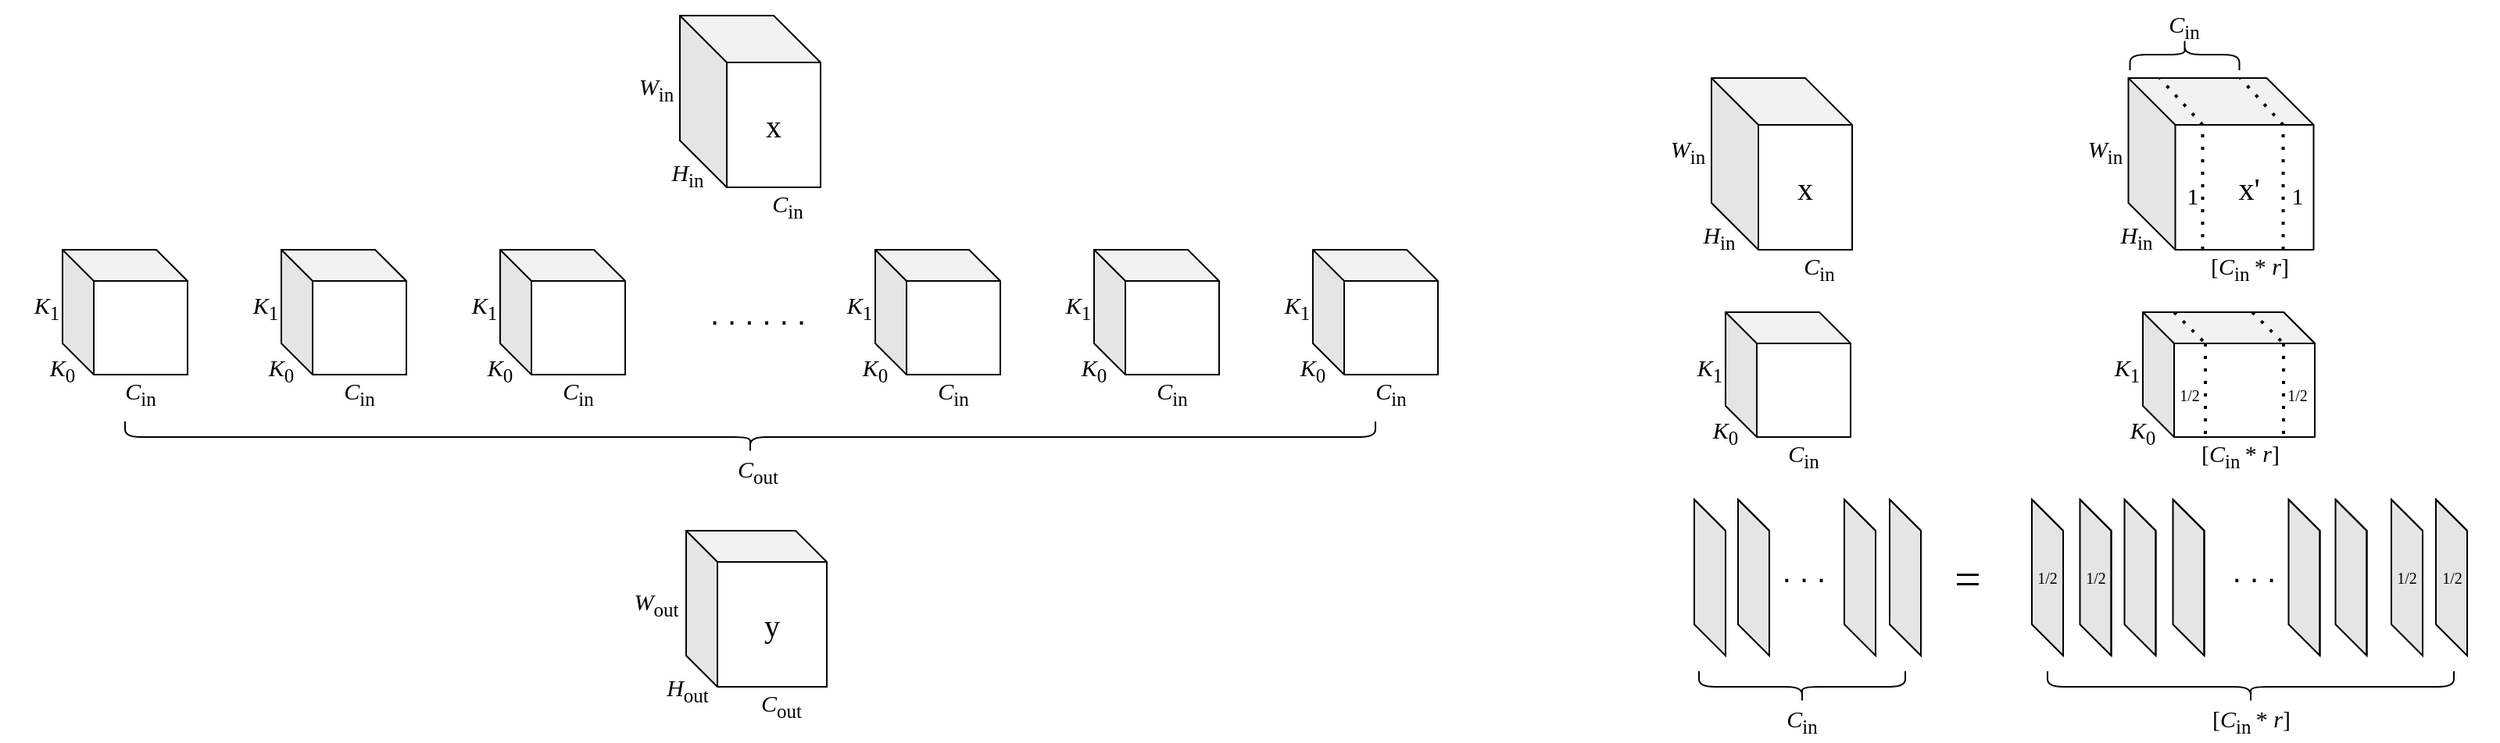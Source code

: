 <mxfile version="20.3.0" type="github" pages="3">
  <diagram id="lbchFRU-Mi7troICPyIK" name="第 1 页">
    <mxGraphModel dx="2767" dy="856" grid="1" gridSize="10" guides="1" tooltips="1" connect="1" arrows="1" fold="1" page="1" pageScale="1" pageWidth="827" pageHeight="1169" math="0" shadow="0">
      <root>
        <mxCell id="0" />
        <mxCell id="1" parent="0" />
        <mxCell id="nt_aSUkmN2T9LPsWKvxq-2" value="" style="shape=cube;whiteSpace=wrap;html=1;boundedLbl=1;backgroundOutline=1;darkOpacity=0.05;darkOpacity2=0.1;" vertex="1" parent="1">
          <mxGeometry x="240" y="160" width="80" height="80" as="geometry" />
        </mxCell>
        <mxCell id="nt_aSUkmN2T9LPsWKvxq-8" value="&lt;font style=&quot;font-size: 20px;&quot;&gt;. . . . . .&lt;/font&gt;" style="text;html=1;strokeColor=none;fillColor=none;align=center;verticalAlign=middle;whiteSpace=wrap;rounded=0;" vertex="1" parent="1">
          <mxGeometry x="350" y="185" width="110" height="30" as="geometry" />
        </mxCell>
        <mxCell id="nt_aSUkmN2T9LPsWKvxq-9" value="&lt;font style=&quot;font-size: 15px;&quot; face=&quot;Times New Roman&quot;&gt;&lt;i&gt;K&lt;/i&gt;&lt;sub&gt;0&lt;/sub&gt;&lt;/font&gt;" style="text;html=1;strokeColor=none;fillColor=none;align=center;verticalAlign=middle;whiteSpace=wrap;rounded=0;fontSize=20;" vertex="1" parent="1">
          <mxGeometry x="210" y="220" width="60" height="30" as="geometry" />
        </mxCell>
        <mxCell id="nt_aSUkmN2T9LPsWKvxq-10" value="&lt;font style=&quot;font-size: 15px;&quot; face=&quot;Times New Roman&quot;&gt;&lt;i&gt;K&lt;/i&gt;&lt;sub&gt;1&lt;/sub&gt;&lt;/font&gt;" style="text;html=1;strokeColor=none;fillColor=none;align=center;verticalAlign=middle;whiteSpace=wrap;rounded=0;fontSize=20;" vertex="1" parent="1">
          <mxGeometry x="200" y="180" width="60" height="30" as="geometry" />
        </mxCell>
        <mxCell id="nt_aSUkmN2T9LPsWKvxq-11" value="&lt;font style=&quot;font-size: 15px;&quot; face=&quot;Times New Roman&quot;&gt;&lt;i&gt;C&lt;/i&gt;&lt;sub&gt;in&lt;/sub&gt;&lt;/font&gt;" style="text;html=1;strokeColor=none;fillColor=none;align=center;verticalAlign=middle;whiteSpace=wrap;rounded=0;fontSize=20;" vertex="1" parent="1">
          <mxGeometry x="260" y="235" width="60" height="30" as="geometry" />
        </mxCell>
        <mxCell id="nt_aSUkmN2T9LPsWKvxq-12" value="&lt;font style=&quot;font-size: 15px;&quot; face=&quot;Times New Roman&quot;&gt;&lt;i&gt;C&lt;/i&gt;&lt;sub&gt;out&lt;/sub&gt;&lt;/font&gt;" style="text;html=1;strokeColor=none;fillColor=none;align=center;verticalAlign=middle;whiteSpace=wrap;rounded=0;fontSize=20;" vertex="1" parent="1">
          <mxGeometry x="375" y="285" width="60" height="30" as="geometry" />
        </mxCell>
        <mxCell id="nt_aSUkmN2T9LPsWKvxq-13" value="" style="shape=cube;whiteSpace=wrap;html=1;boundedLbl=1;backgroundOutline=1;darkOpacity=0.05;darkOpacity2=0.1;" vertex="1" parent="1">
          <mxGeometry x="100" y="160" width="80" height="80" as="geometry" />
        </mxCell>
        <mxCell id="nt_aSUkmN2T9LPsWKvxq-14" value="&lt;font style=&quot;font-size: 15px;&quot; face=&quot;Times New Roman&quot;&gt;&lt;i&gt;K&lt;/i&gt;&lt;sub&gt;0&lt;/sub&gt;&lt;/font&gt;" style="text;html=1;strokeColor=none;fillColor=none;align=center;verticalAlign=middle;whiteSpace=wrap;rounded=0;fontSize=20;" vertex="1" parent="1">
          <mxGeometry x="70" y="220" width="60" height="30" as="geometry" />
        </mxCell>
        <mxCell id="nt_aSUkmN2T9LPsWKvxq-15" value="&lt;font style=&quot;font-size: 15px;&quot; face=&quot;Times New Roman&quot;&gt;&lt;i&gt;K&lt;/i&gt;&lt;sub&gt;1&lt;/sub&gt;&lt;/font&gt;" style="text;html=1;strokeColor=none;fillColor=none;align=center;verticalAlign=middle;whiteSpace=wrap;rounded=0;fontSize=20;" vertex="1" parent="1">
          <mxGeometry x="60" y="180" width="60" height="30" as="geometry" />
        </mxCell>
        <mxCell id="nt_aSUkmN2T9LPsWKvxq-16" value="&lt;font style=&quot;font-size: 15px;&quot; face=&quot;Times New Roman&quot;&gt;&lt;i&gt;C&lt;/i&gt;&lt;sub&gt;in&lt;/sub&gt;&lt;/font&gt;" style="text;html=1;strokeColor=none;fillColor=none;align=center;verticalAlign=middle;whiteSpace=wrap;rounded=0;fontSize=20;" vertex="1" parent="1">
          <mxGeometry x="120" y="235" width="60" height="30" as="geometry" />
        </mxCell>
        <mxCell id="nt_aSUkmN2T9LPsWKvxq-17" value="" style="shape=cube;whiteSpace=wrap;html=1;boundedLbl=1;backgroundOutline=1;darkOpacity=0.05;darkOpacity2=0.1;" vertex="1" parent="1">
          <mxGeometry x="-40" y="160" width="80" height="80" as="geometry" />
        </mxCell>
        <mxCell id="nt_aSUkmN2T9LPsWKvxq-18" value="&lt;font style=&quot;font-size: 15px;&quot; face=&quot;Times New Roman&quot;&gt;&lt;i&gt;K&lt;/i&gt;&lt;sub&gt;0&lt;/sub&gt;&lt;/font&gt;" style="text;html=1;strokeColor=none;fillColor=none;align=center;verticalAlign=middle;whiteSpace=wrap;rounded=0;fontSize=20;" vertex="1" parent="1">
          <mxGeometry x="-70" y="220" width="60" height="30" as="geometry" />
        </mxCell>
        <mxCell id="nt_aSUkmN2T9LPsWKvxq-19" value="&lt;font style=&quot;font-size: 15px;&quot; face=&quot;Times New Roman&quot;&gt;&lt;i&gt;K&lt;/i&gt;&lt;sub&gt;1&lt;/sub&gt;&lt;/font&gt;" style="text;html=1;strokeColor=none;fillColor=none;align=center;verticalAlign=middle;whiteSpace=wrap;rounded=0;fontSize=20;" vertex="1" parent="1">
          <mxGeometry x="-80" y="180" width="60" height="30" as="geometry" />
        </mxCell>
        <mxCell id="nt_aSUkmN2T9LPsWKvxq-20" value="&lt;font style=&quot;font-size: 15px;&quot; face=&quot;Times New Roman&quot;&gt;&lt;i&gt;C&lt;/i&gt;&lt;sub&gt;in&lt;/sub&gt;&lt;/font&gt;" style="text;html=1;strokeColor=none;fillColor=none;align=center;verticalAlign=middle;whiteSpace=wrap;rounded=0;fontSize=20;" vertex="1" parent="1">
          <mxGeometry x="-20" y="235" width="60" height="30" as="geometry" />
        </mxCell>
        <mxCell id="nt_aSUkmN2T9LPsWKvxq-21" value="" style="shape=cube;whiteSpace=wrap;html=1;boundedLbl=1;backgroundOutline=1;darkOpacity=0.05;darkOpacity2=0.1;" vertex="1" parent="1">
          <mxGeometry x="760" y="160" width="80" height="80" as="geometry" />
        </mxCell>
        <mxCell id="nt_aSUkmN2T9LPsWKvxq-22" value="&lt;font style=&quot;font-size: 15px;&quot; face=&quot;Times New Roman&quot;&gt;&lt;i&gt;K&lt;/i&gt;&lt;sub&gt;0&lt;/sub&gt;&lt;/font&gt;" style="text;html=1;strokeColor=none;fillColor=none;align=center;verticalAlign=middle;whiteSpace=wrap;rounded=0;fontSize=20;" vertex="1" parent="1">
          <mxGeometry x="730" y="220" width="60" height="30" as="geometry" />
        </mxCell>
        <mxCell id="nt_aSUkmN2T9LPsWKvxq-23" value="&lt;font style=&quot;font-size: 15px;&quot; face=&quot;Times New Roman&quot;&gt;&lt;i&gt;K&lt;/i&gt;&lt;sub&gt;1&lt;/sub&gt;&lt;/font&gt;" style="text;html=1;strokeColor=none;fillColor=none;align=center;verticalAlign=middle;whiteSpace=wrap;rounded=0;fontSize=20;" vertex="1" parent="1">
          <mxGeometry x="720" y="180" width="60" height="30" as="geometry" />
        </mxCell>
        <mxCell id="nt_aSUkmN2T9LPsWKvxq-24" value="&lt;font style=&quot;font-size: 15px;&quot; face=&quot;Times New Roman&quot;&gt;&lt;i&gt;C&lt;/i&gt;&lt;sub&gt;in&lt;/sub&gt;&lt;/font&gt;" style="text;html=1;strokeColor=none;fillColor=none;align=center;verticalAlign=middle;whiteSpace=wrap;rounded=0;fontSize=20;" vertex="1" parent="1">
          <mxGeometry x="780" y="235" width="60" height="30" as="geometry" />
        </mxCell>
        <mxCell id="nt_aSUkmN2T9LPsWKvxq-25" value="" style="shape=cube;whiteSpace=wrap;html=1;boundedLbl=1;backgroundOutline=1;darkOpacity=0.05;darkOpacity2=0.1;" vertex="1" parent="1">
          <mxGeometry x="620" y="160" width="80" height="80" as="geometry" />
        </mxCell>
        <mxCell id="nt_aSUkmN2T9LPsWKvxq-26" value="&lt;font style=&quot;font-size: 15px;&quot; face=&quot;Times New Roman&quot;&gt;&lt;i&gt;K&lt;/i&gt;&lt;sub&gt;0&lt;/sub&gt;&lt;/font&gt;" style="text;html=1;strokeColor=none;fillColor=none;align=center;verticalAlign=middle;whiteSpace=wrap;rounded=0;fontSize=20;" vertex="1" parent="1">
          <mxGeometry x="590" y="220" width="60" height="30" as="geometry" />
        </mxCell>
        <mxCell id="nt_aSUkmN2T9LPsWKvxq-27" value="&lt;font style=&quot;font-size: 15px;&quot; face=&quot;Times New Roman&quot;&gt;&lt;i&gt;K&lt;/i&gt;&lt;sub&gt;1&lt;/sub&gt;&lt;/font&gt;" style="text;html=1;strokeColor=none;fillColor=none;align=center;verticalAlign=middle;whiteSpace=wrap;rounded=0;fontSize=20;" vertex="1" parent="1">
          <mxGeometry x="580" y="180" width="60" height="30" as="geometry" />
        </mxCell>
        <mxCell id="nt_aSUkmN2T9LPsWKvxq-28" value="&lt;font style=&quot;font-size: 15px;&quot; face=&quot;Times New Roman&quot;&gt;&lt;i&gt;C&lt;/i&gt;&lt;sub&gt;in&lt;/sub&gt;&lt;/font&gt;" style="text;html=1;strokeColor=none;fillColor=none;align=center;verticalAlign=middle;whiteSpace=wrap;rounded=0;fontSize=20;" vertex="1" parent="1">
          <mxGeometry x="640" y="235" width="60" height="30" as="geometry" />
        </mxCell>
        <mxCell id="nt_aSUkmN2T9LPsWKvxq-29" value="" style="shape=cube;whiteSpace=wrap;html=1;boundedLbl=1;backgroundOutline=1;darkOpacity=0.05;darkOpacity2=0.1;" vertex="1" parent="1">
          <mxGeometry x="480" y="160" width="80" height="80" as="geometry" />
        </mxCell>
        <mxCell id="nt_aSUkmN2T9LPsWKvxq-30" value="&lt;font style=&quot;font-size: 15px;&quot; face=&quot;Times New Roman&quot;&gt;&lt;i&gt;K&lt;/i&gt;&lt;sub&gt;0&lt;/sub&gt;&lt;/font&gt;" style="text;html=1;strokeColor=none;fillColor=none;align=center;verticalAlign=middle;whiteSpace=wrap;rounded=0;fontSize=20;" vertex="1" parent="1">
          <mxGeometry x="450" y="220" width="60" height="30" as="geometry" />
        </mxCell>
        <mxCell id="nt_aSUkmN2T9LPsWKvxq-31" value="&lt;font style=&quot;font-size: 15px;&quot; face=&quot;Times New Roman&quot;&gt;&lt;i&gt;K&lt;/i&gt;&lt;sub&gt;1&lt;/sub&gt;&lt;/font&gt;" style="text;html=1;strokeColor=none;fillColor=none;align=center;verticalAlign=middle;whiteSpace=wrap;rounded=0;fontSize=20;" vertex="1" parent="1">
          <mxGeometry x="440" y="180" width="60" height="30" as="geometry" />
        </mxCell>
        <mxCell id="nt_aSUkmN2T9LPsWKvxq-32" value="&lt;font style=&quot;font-size: 15px;&quot; face=&quot;Times New Roman&quot;&gt;&lt;i&gt;C&lt;/i&gt;&lt;sub&gt;in&lt;/sub&gt;&lt;/font&gt;" style="text;html=1;strokeColor=none;fillColor=none;align=center;verticalAlign=middle;whiteSpace=wrap;rounded=0;fontSize=20;" vertex="1" parent="1">
          <mxGeometry x="500" y="235" width="60" height="30" as="geometry" />
        </mxCell>
        <mxCell id="nt_aSUkmN2T9LPsWKvxq-33" value="" style="shape=curlyBracket;whiteSpace=wrap;html=1;rounded=1;flipH=1;fontFamily=Times New Roman;fontSize=15;direction=north;" vertex="1" parent="1">
          <mxGeometry y="270" width="800" height="20" as="geometry" />
        </mxCell>
        <mxCell id="nt_aSUkmN2T9LPsWKvxq-34" value="" style="shape=cube;whiteSpace=wrap;html=1;boundedLbl=1;backgroundOutline=1;darkOpacity=0.05;darkOpacity2=0.1;size=30;" vertex="1" parent="1">
          <mxGeometry x="355" y="10" width="90" height="110" as="geometry" />
        </mxCell>
        <mxCell id="nt_aSUkmN2T9LPsWKvxq-35" value="&lt;font style=&quot;font-size: 15px;&quot; face=&quot;Times New Roman&quot;&gt;&lt;i&gt;C&lt;/i&gt;&lt;sub&gt;in&lt;/sub&gt;&lt;/font&gt;" style="text;html=1;strokeColor=none;fillColor=none;align=center;verticalAlign=middle;whiteSpace=wrap;rounded=0;fontSize=20;" vertex="1" parent="1">
          <mxGeometry x="394" y="115" width="60" height="30" as="geometry" />
        </mxCell>
        <mxCell id="nt_aSUkmN2T9LPsWKvxq-36" value="&lt;font style=&quot;font-size: 15px;&quot; face=&quot;Times New Roman&quot;&gt;&lt;i&gt;H&lt;/i&gt;&lt;sub&gt;in&lt;/sub&gt;&lt;/font&gt;" style="text;html=1;strokeColor=none;fillColor=none;align=center;verticalAlign=middle;whiteSpace=wrap;rounded=0;fontSize=20;" vertex="1" parent="1">
          <mxGeometry x="330" y="95" width="60" height="30" as="geometry" />
        </mxCell>
        <mxCell id="nt_aSUkmN2T9LPsWKvxq-37" value="&lt;font style=&quot;font-size: 15px;&quot; face=&quot;Times New Roman&quot;&gt;&lt;i&gt;W&lt;/i&gt;&lt;sub&gt;in&lt;/sub&gt;&lt;/font&gt;" style="text;html=1;strokeColor=none;fillColor=none;align=center;verticalAlign=middle;whiteSpace=wrap;rounded=0;fontSize=20;" vertex="1" parent="1">
          <mxGeometry x="310" y="40" width="60" height="30" as="geometry" />
        </mxCell>
        <mxCell id="nt_aSUkmN2T9LPsWKvxq-38" value="&lt;font style=&quot;font-size: 20px;&quot; face=&quot;Times New Roman&quot;&gt;x&lt;/font&gt;" style="text;html=1;strokeColor=none;fillColor=none;align=center;verticalAlign=middle;whiteSpace=wrap;rounded=0;fontSize=20;" vertex="1" parent="1">
          <mxGeometry x="385" y="65" width="60" height="30" as="geometry" />
        </mxCell>
        <mxCell id="nt_aSUkmN2T9LPsWKvxq-39" value="" style="shape=cube;whiteSpace=wrap;html=1;boundedLbl=1;backgroundOutline=1;darkOpacity=0.05;darkOpacity2=0.1;size=20;" vertex="1" parent="1">
          <mxGeometry x="359" y="340" width="90" height="100" as="geometry" />
        </mxCell>
        <mxCell id="nt_aSUkmN2T9LPsWKvxq-42" value="&lt;font style=&quot;font-size: 15px;&quot; face=&quot;Times New Roman&quot;&gt;&lt;i&gt;C&lt;/i&gt;&lt;sub&gt;out&lt;/sub&gt;&lt;/font&gt;" style="text;html=1;strokeColor=none;fillColor=none;align=center;verticalAlign=middle;whiteSpace=wrap;rounded=0;fontSize=20;" vertex="1" parent="1">
          <mxGeometry x="390" y="435" width="60" height="30" as="geometry" />
        </mxCell>
        <mxCell id="nt_aSUkmN2T9LPsWKvxq-43" value="&lt;font style=&quot;font-size: 15px;&quot; face=&quot;Times New Roman&quot;&gt;&lt;i&gt;W&lt;/i&gt;&lt;sub&gt;out&lt;/sub&gt;&lt;/font&gt;" style="text;html=1;strokeColor=none;fillColor=none;align=center;verticalAlign=middle;whiteSpace=wrap;rounded=0;fontSize=20;" vertex="1" parent="1">
          <mxGeometry x="310" y="370" width="60" height="30" as="geometry" />
        </mxCell>
        <mxCell id="nt_aSUkmN2T9LPsWKvxq-44" value="&lt;font style=&quot;font-size: 15px;&quot; face=&quot;Times New Roman&quot;&gt;&lt;i&gt;H&lt;/i&gt;&lt;sub&gt;out&lt;/sub&gt;&lt;/font&gt;" style="text;html=1;strokeColor=none;fillColor=none;align=center;verticalAlign=middle;whiteSpace=wrap;rounded=0;fontSize=20;" vertex="1" parent="1">
          <mxGeometry x="330" y="425" width="60" height="30" as="geometry" />
        </mxCell>
        <mxCell id="nt_aSUkmN2T9LPsWKvxq-45" value="&lt;font style=&quot;font-size: 20px;&quot; face=&quot;Times New Roman&quot;&gt;y&lt;/font&gt;" style="text;html=1;strokeColor=none;fillColor=none;align=center;verticalAlign=middle;whiteSpace=wrap;rounded=0;fontSize=20;" vertex="1" parent="1">
          <mxGeometry x="384" y="385" width="60" height="30" as="geometry" />
        </mxCell>
        <mxCell id="QoDMLscVWp2KbqQbqMYa-1" value="" style="shape=cube;whiteSpace=wrap;html=1;boundedLbl=1;backgroundOutline=1;darkOpacity=0.05;darkOpacity2=0.1;size=30;" vertex="1" parent="1">
          <mxGeometry x="1015" y="50" width="90" height="110" as="geometry" />
        </mxCell>
        <mxCell id="QoDMLscVWp2KbqQbqMYa-2" value="&lt;font style=&quot;font-size: 15px;&quot; face=&quot;Times New Roman&quot;&gt;&lt;i&gt;C&lt;/i&gt;&lt;sub&gt;in&lt;/sub&gt;&lt;/font&gt;" style="text;html=1;strokeColor=none;fillColor=none;align=center;verticalAlign=middle;whiteSpace=wrap;rounded=0;fontSize=20;" vertex="1" parent="1">
          <mxGeometry x="1054" y="155" width="60" height="30" as="geometry" />
        </mxCell>
        <mxCell id="QoDMLscVWp2KbqQbqMYa-3" value="&lt;font style=&quot;font-size: 15px;&quot; face=&quot;Times New Roman&quot;&gt;&lt;i&gt;H&lt;/i&gt;&lt;sub&gt;in&lt;/sub&gt;&lt;/font&gt;" style="text;html=1;strokeColor=none;fillColor=none;align=center;verticalAlign=middle;whiteSpace=wrap;rounded=0;fontSize=20;" vertex="1" parent="1">
          <mxGeometry x="990" y="135" width="60" height="30" as="geometry" />
        </mxCell>
        <mxCell id="QoDMLscVWp2KbqQbqMYa-4" value="&lt;font style=&quot;font-size: 15px;&quot; face=&quot;Times New Roman&quot;&gt;&lt;i&gt;W&lt;/i&gt;&lt;sub&gt;in&lt;/sub&gt;&lt;/font&gt;" style="text;html=1;strokeColor=none;fillColor=none;align=center;verticalAlign=middle;whiteSpace=wrap;rounded=0;fontSize=20;" vertex="1" parent="1">
          <mxGeometry x="970" y="80" width="60" height="30" as="geometry" />
        </mxCell>
        <mxCell id="QoDMLscVWp2KbqQbqMYa-5" value="&lt;font style=&quot;font-size: 20px;&quot; face=&quot;Times New Roman&quot;&gt;x&lt;/font&gt;" style="text;html=1;strokeColor=none;fillColor=none;align=center;verticalAlign=middle;whiteSpace=wrap;rounded=0;fontSize=20;" vertex="1" parent="1">
          <mxGeometry x="1045" y="105" width="60" height="30" as="geometry" />
        </mxCell>
        <mxCell id="QoDMLscVWp2KbqQbqMYa-6" value="" style="shape=cube;whiteSpace=wrap;html=1;boundedLbl=1;backgroundOutline=1;darkOpacity=0.05;darkOpacity2=0.1;" vertex="1" parent="1">
          <mxGeometry x="1024" y="200" width="80" height="80" as="geometry" />
        </mxCell>
        <mxCell id="QoDMLscVWp2KbqQbqMYa-7" value="&lt;font style=&quot;font-size: 15px;&quot; face=&quot;Times New Roman&quot;&gt;&lt;i&gt;K&lt;/i&gt;&lt;sub&gt;0&lt;/sub&gt;&lt;/font&gt;" style="text;html=1;strokeColor=none;fillColor=none;align=center;verticalAlign=middle;whiteSpace=wrap;rounded=0;fontSize=20;" vertex="1" parent="1">
          <mxGeometry x="994" y="260" width="60" height="30" as="geometry" />
        </mxCell>
        <mxCell id="QoDMLscVWp2KbqQbqMYa-8" value="&lt;font style=&quot;font-size: 15px;&quot; face=&quot;Times New Roman&quot;&gt;&lt;i&gt;K&lt;/i&gt;&lt;sub&gt;1&lt;/sub&gt;&lt;/font&gt;" style="text;html=1;strokeColor=none;fillColor=none;align=center;verticalAlign=middle;whiteSpace=wrap;rounded=0;fontSize=20;" vertex="1" parent="1">
          <mxGeometry x="984" y="220" width="60" height="30" as="geometry" />
        </mxCell>
        <mxCell id="QoDMLscVWp2KbqQbqMYa-9" value="&lt;font style=&quot;font-size: 15px;&quot; face=&quot;Times New Roman&quot;&gt;&lt;i&gt;C&lt;/i&gt;&lt;sub&gt;in&lt;/sub&gt;&lt;/font&gt;" style="text;html=1;strokeColor=none;fillColor=none;align=center;verticalAlign=middle;whiteSpace=wrap;rounded=0;fontSize=20;" vertex="1" parent="1">
          <mxGeometry x="1044" y="275" width="60" height="30" as="geometry" />
        </mxCell>
        <mxCell id="QoDMLscVWp2KbqQbqMYa-10" value="" style="group" vertex="1" connectable="0" parent="1">
          <mxGeometry x="1251" y="200" width="155" height="105" as="geometry" />
        </mxCell>
        <mxCell id="QoDMLscVWp2KbqQbqMYa-11" value="" style="shape=cube;whiteSpace=wrap;html=1;boundedLbl=1;backgroundOutline=1;darkOpacity=0.05;darkOpacity2=0.1;" vertex="1" parent="QoDMLscVWp2KbqQbqMYa-10">
          <mxGeometry x="100" width="50" height="80" as="geometry" />
        </mxCell>
        <mxCell id="QoDMLscVWp2KbqQbqMYa-12" value="" style="shape=cube;whiteSpace=wrap;html=1;boundedLbl=1;backgroundOutline=1;darkOpacity=0.05;darkOpacity2=0.1;" vertex="1" parent="QoDMLscVWp2KbqQbqMYa-10">
          <mxGeometry x="40" width="110" height="80" as="geometry" />
        </mxCell>
        <mxCell id="QoDMLscVWp2KbqQbqMYa-13" value="&lt;font style=&quot;font-size: 15px;&quot; face=&quot;Times New Roman&quot;&gt;&lt;i&gt;K&lt;/i&gt;&lt;sub&gt;0&lt;/sub&gt;&lt;/font&gt;" style="text;html=1;strokeColor=none;fillColor=none;align=center;verticalAlign=middle;whiteSpace=wrap;rounded=0;fontSize=20;" vertex="1" parent="QoDMLscVWp2KbqQbqMYa-10">
          <mxGeometry x="10" y="60" width="60" height="30" as="geometry" />
        </mxCell>
        <mxCell id="QoDMLscVWp2KbqQbqMYa-14" value="&lt;font style=&quot;font-size: 15px;&quot; face=&quot;Times New Roman&quot;&gt;&lt;i&gt;K&lt;/i&gt;&lt;sub&gt;1&lt;/sub&gt;&lt;/font&gt;" style="text;html=1;strokeColor=none;fillColor=none;align=center;verticalAlign=middle;whiteSpace=wrap;rounded=0;fontSize=20;" vertex="1" parent="QoDMLscVWp2KbqQbqMYa-10">
          <mxGeometry y="20" width="60" height="30" as="geometry" />
        </mxCell>
        <mxCell id="QoDMLscVWp2KbqQbqMYa-15" value="&lt;font style=&quot;font-size: 15px;&quot; face=&quot;Times New Roman&quot;&gt;[&lt;i&gt;C&lt;/i&gt;&lt;sub&gt;in&amp;nbsp;&lt;/sub&gt;&lt;/font&gt;&lt;span style=&quot;font-family: &amp;quot;Times New Roman&amp;quot;; font-size: 15px;&quot;&gt;* &lt;i&gt;r&lt;/i&gt;]&lt;/span&gt;" style="text;html=1;strokeColor=none;fillColor=none;align=center;verticalAlign=middle;whiteSpace=wrap;rounded=0;fontSize=20;" vertex="1" parent="QoDMLscVWp2KbqQbqMYa-10">
          <mxGeometry x="50" y="75" width="105" height="30" as="geometry" />
        </mxCell>
        <mxCell id="QoDMLscVWp2KbqQbqMYa-16" value="" style="endArrow=none;dashed=1;html=1;dashPattern=1 3;strokeWidth=2;rounded=0;fontFamily=Times New Roman;fontSize=20;" edge="1" parent="QoDMLscVWp2KbqQbqMYa-10">
          <mxGeometry width="50" height="50" relative="1" as="geometry">
            <mxPoint x="130" y="20" as="sourcePoint" />
            <mxPoint x="130" y="80" as="targetPoint" />
          </mxGeometry>
        </mxCell>
        <mxCell id="QoDMLscVWp2KbqQbqMYa-17" value="" style="endArrow=none;dashed=1;html=1;dashPattern=1 3;strokeWidth=2;rounded=0;fontFamily=Times New Roman;fontSize=20;" edge="1" parent="QoDMLscVWp2KbqQbqMYa-10">
          <mxGeometry width="50" height="50" relative="1" as="geometry">
            <mxPoint x="110" as="sourcePoint" />
            <mxPoint x="130" y="20" as="targetPoint" />
          </mxGeometry>
        </mxCell>
        <mxCell id="QoDMLscVWp2KbqQbqMYa-18" value="" style="endArrow=none;dashed=1;html=1;dashPattern=1 3;strokeWidth=2;rounded=0;fontFamily=Times New Roman;fontSize=20;" edge="1" parent="QoDMLscVWp2KbqQbqMYa-10">
          <mxGeometry width="50" height="50" relative="1" as="geometry">
            <mxPoint x="80" y="20" as="sourcePoint" />
            <mxPoint x="80" y="80" as="targetPoint" />
          </mxGeometry>
        </mxCell>
        <mxCell id="QoDMLscVWp2KbqQbqMYa-19" value="" style="endArrow=none;dashed=1;html=1;dashPattern=1 3;strokeWidth=2;rounded=0;fontFamily=Times New Roman;fontSize=20;" edge="1" parent="QoDMLscVWp2KbqQbqMYa-10">
          <mxGeometry width="50" height="50" relative="1" as="geometry">
            <mxPoint x="60" as="sourcePoint" />
            <mxPoint x="80" y="20" as="targetPoint" />
          </mxGeometry>
        </mxCell>
        <mxCell id="QoDMLscVWp2KbqQbqMYa-20" value="1/2" style="text;html=1;strokeColor=none;fillColor=none;align=center;verticalAlign=middle;whiteSpace=wrap;rounded=0;fontFamily=Times New Roman;fontSize=10;" vertex="1" parent="QoDMLscVWp2KbqQbqMYa-10">
          <mxGeometry x="40" y="37.5" width="60" height="30" as="geometry" />
        </mxCell>
        <mxCell id="QoDMLscVWp2KbqQbqMYa-21" value="" style="shape=cube;whiteSpace=wrap;html=1;boundedLbl=1;backgroundOutline=1;darkOpacity=0.05;darkOpacity2=0.1;size=30;" vertex="1" parent="1">
          <mxGeometry x="1281.75" y="50" width="118.5" height="110" as="geometry" />
        </mxCell>
        <mxCell id="QoDMLscVWp2KbqQbqMYa-22" value="&lt;font style=&quot;font-size: 15px;&quot; face=&quot;Times New Roman&quot;&gt;&lt;i&gt;H&lt;/i&gt;&lt;sub&gt;in&lt;/sub&gt;&lt;/font&gt;" style="text;html=1;strokeColor=none;fillColor=none;align=center;verticalAlign=middle;whiteSpace=wrap;rounded=0;fontSize=20;" vertex="1" parent="1">
          <mxGeometry x="1256.75" y="135" width="60" height="30" as="geometry" />
        </mxCell>
        <mxCell id="QoDMLscVWp2KbqQbqMYa-23" value="&lt;font style=&quot;font-size: 15px;&quot; face=&quot;Times New Roman&quot;&gt;&lt;i&gt;W&lt;/i&gt;&lt;sub&gt;in&lt;/sub&gt;&lt;/font&gt;" style="text;html=1;strokeColor=none;fillColor=none;align=center;verticalAlign=middle;whiteSpace=wrap;rounded=0;fontSize=20;" vertex="1" parent="1">
          <mxGeometry x="1236.75" y="80" width="60" height="30" as="geometry" />
        </mxCell>
        <mxCell id="QoDMLscVWp2KbqQbqMYa-24" value="&lt;font style=&quot;font-size: 20px;&quot; face=&quot;Times New Roman&quot;&gt;x&#39;&lt;/font&gt;" style="text;html=1;strokeColor=none;fillColor=none;align=center;verticalAlign=middle;whiteSpace=wrap;rounded=0;fontSize=20;" vertex="1" parent="1">
          <mxGeometry x="1329.25" y="105" width="60" height="30" as="geometry" />
        </mxCell>
        <mxCell id="QoDMLscVWp2KbqQbqMYa-25" value="&lt;font style=&quot;font-size: 15px;&quot; face=&quot;Times New Roman&quot;&gt;[&lt;i&gt;C&lt;/i&gt;&lt;sub&gt;in&amp;nbsp;&lt;/sub&gt;&lt;/font&gt;&lt;span style=&quot;font-family: &amp;quot;Times New Roman&amp;quot;; font-size: 15px;&quot;&gt;* &lt;i&gt;r&lt;/i&gt;]&lt;/span&gt;" style="text;html=1;strokeColor=none;fillColor=none;align=center;verticalAlign=middle;whiteSpace=wrap;rounded=0;fontSize=20;" vertex="1" parent="1">
          <mxGeometry x="1306.75" y="155" width="105" height="30" as="geometry" />
        </mxCell>
        <mxCell id="QoDMLscVWp2KbqQbqMYa-26" value="" style="endArrow=none;dashed=1;html=1;dashPattern=1 3;strokeWidth=2;rounded=0;fontFamily=Times New Roman;fontSize=20;" edge="1" parent="1">
          <mxGeometry width="50" height="50" relative="1" as="geometry">
            <mxPoint x="1380.75" y="160" as="sourcePoint" />
            <mxPoint x="1380.75" y="80" as="targetPoint" />
          </mxGeometry>
        </mxCell>
        <mxCell id="QoDMLscVWp2KbqQbqMYa-27" value="" style="endArrow=none;dashed=1;html=1;dashPattern=1 3;strokeWidth=2;rounded=0;fontFamily=Times New Roman;fontSize=20;" edge="1" parent="1">
          <mxGeometry width="50" height="50" relative="1" as="geometry">
            <mxPoint x="1380.75" y="80" as="sourcePoint" />
            <mxPoint x="1353.25" y="50" as="targetPoint" />
          </mxGeometry>
        </mxCell>
        <mxCell id="QoDMLscVWp2KbqQbqMYa-28" value="" style="endArrow=none;dashed=1;html=1;dashPattern=1 3;strokeWidth=2;rounded=0;fontFamily=Times New Roman;fontSize=20;" edge="1" parent="1">
          <mxGeometry width="50" height="50" relative="1" as="geometry">
            <mxPoint x="1329.25" y="160" as="sourcePoint" />
            <mxPoint x="1329.25" y="80" as="targetPoint" />
          </mxGeometry>
        </mxCell>
        <mxCell id="QoDMLscVWp2KbqQbqMYa-29" value="" style="endArrow=none;dashed=1;html=1;dashPattern=1 3;strokeWidth=2;rounded=0;fontFamily=Times New Roman;fontSize=20;" edge="1" parent="1">
          <mxGeometry width="50" height="50" relative="1" as="geometry">
            <mxPoint x="1329.25" y="80" as="sourcePoint" />
            <mxPoint x="1301.75" y="50" as="targetPoint" />
          </mxGeometry>
        </mxCell>
        <mxCell id="QoDMLscVWp2KbqQbqMYa-30" value="&lt;font style=&quot;font-size: 15px;&quot;&gt;1&lt;/font&gt;" style="text;html=1;strokeColor=none;fillColor=none;align=center;verticalAlign=middle;whiteSpace=wrap;rounded=0;fontFamily=Times New Roman;fontSize=10;" vertex="1" parent="1">
          <mxGeometry x="1292.75" y="110" width="60" height="30" as="geometry" />
        </mxCell>
        <mxCell id="QoDMLscVWp2KbqQbqMYa-31" value="&lt;font style=&quot;font-size: 15px;&quot;&gt;1&lt;/font&gt;" style="text;html=1;strokeColor=none;fillColor=none;align=center;verticalAlign=middle;whiteSpace=wrap;rounded=0;fontFamily=Times New Roman;fontSize=10;" vertex="1" parent="1">
          <mxGeometry x="1360.25" y="110" width="60" height="30" as="geometry" />
        </mxCell>
        <mxCell id="QoDMLscVWp2KbqQbqMYa-32" value="" style="shape=curlyBracket;whiteSpace=wrap;html=1;rounded=1;fontFamily=Times New Roman;fontSize=15;direction=south;" vertex="1" parent="1">
          <mxGeometry x="1282.75" y="25" width="70" height="20" as="geometry" />
        </mxCell>
        <mxCell id="QoDMLscVWp2KbqQbqMYa-33" value="&lt;font style=&quot;font-size: 15px;&quot; face=&quot;Times New Roman&quot;&gt;&lt;i&gt;C&lt;/i&gt;&lt;sub&gt;in&lt;/sub&gt;&lt;/font&gt;" style="text;html=1;strokeColor=none;fillColor=none;align=center;verticalAlign=middle;whiteSpace=wrap;rounded=0;fontSize=20;" vertex="1" parent="1">
          <mxGeometry x="1265.25" width="105" height="30" as="geometry" />
        </mxCell>
        <mxCell id="QoDMLscVWp2KbqQbqMYa-34" value="1/2" style="text;html=1;strokeColor=none;fillColor=none;align=center;verticalAlign=middle;whiteSpace=wrap;rounded=0;fontFamily=Times New Roman;fontSize=10;" vertex="1" parent="1">
          <mxGeometry x="1360.25" y="237.5" width="60" height="30" as="geometry" />
        </mxCell>
        <mxCell id="QoDMLscVWp2KbqQbqMYa-35" value="" style="shape=cube;whiteSpace=wrap;html=1;boundedLbl=1;backgroundOutline=1;darkOpacity=0.05;darkOpacity2=0.1;size=20;" vertex="1" parent="1">
          <mxGeometry x="1004" y="320" width="20" height="100" as="geometry" />
        </mxCell>
        <mxCell id="QoDMLscVWp2KbqQbqMYa-36" value="" style="shape=cube;whiteSpace=wrap;html=1;boundedLbl=1;backgroundOutline=1;darkOpacity=0.05;darkOpacity2=0.1;size=20;" vertex="1" parent="1">
          <mxGeometry x="1032" y="320" width="20" height="100" as="geometry" />
        </mxCell>
        <mxCell id="QoDMLscVWp2KbqQbqMYa-37" value="" style="shape=cube;whiteSpace=wrap;html=1;boundedLbl=1;backgroundOutline=1;darkOpacity=0.05;darkOpacity2=0.1;size=20;" vertex="1" parent="1">
          <mxGeometry x="1100" y="320" width="20" height="100" as="geometry" />
        </mxCell>
        <mxCell id="QoDMLscVWp2KbqQbqMYa-38" value="" style="shape=cube;whiteSpace=wrap;html=1;boundedLbl=1;backgroundOutline=1;darkOpacity=0.05;darkOpacity2=0.1;size=20;" vertex="1" parent="1">
          <mxGeometry x="1129" y="320" width="20" height="100" as="geometry" />
        </mxCell>
        <mxCell id="QoDMLscVWp2KbqQbqMYa-39" value="&lt;font style=&quot;font-size: 20px;&quot;&gt;. . .&amp;nbsp;&lt;/font&gt;" style="text;html=1;strokeColor=none;fillColor=none;align=center;verticalAlign=middle;whiteSpace=wrap;rounded=0;" vertex="1" parent="1">
          <mxGeometry x="1022" y="350" width="110" height="30" as="geometry" />
        </mxCell>
        <mxCell id="QoDMLscVWp2KbqQbqMYa-40" value="" style="shape=cube;whiteSpace=wrap;html=1;boundedLbl=1;backgroundOutline=1;darkOpacity=0.05;darkOpacity2=0.1;size=20;" vertex="1" parent="1">
          <mxGeometry x="1250.75" y="320" width="20" height="100" as="geometry" />
        </mxCell>
        <mxCell id="QoDMLscVWp2KbqQbqMYa-41" value="" style="shape=cube;whiteSpace=wrap;html=1;boundedLbl=1;backgroundOutline=1;darkOpacity=0.05;darkOpacity2=0.1;size=20;" vertex="1" parent="1">
          <mxGeometry x="1279.25" y="320" width="20" height="100" as="geometry" />
        </mxCell>
        <mxCell id="QoDMLscVWp2KbqQbqMYa-42" value="" style="shape=cube;whiteSpace=wrap;html=1;boundedLbl=1;backgroundOutline=1;darkOpacity=0.05;darkOpacity2=0.1;size=20;" vertex="1" parent="1">
          <mxGeometry x="1310.25" y="320" width="20" height="100" as="geometry" />
        </mxCell>
        <mxCell id="QoDMLscVWp2KbqQbqMYa-43" value="" style="shape=cube;whiteSpace=wrap;html=1;boundedLbl=1;backgroundOutline=1;darkOpacity=0.05;darkOpacity2=0.1;size=20;" vertex="1" parent="1">
          <mxGeometry x="1384.25" y="320" width="20" height="100" as="geometry" />
        </mxCell>
        <mxCell id="QoDMLscVWp2KbqQbqMYa-44" value="" style="shape=cube;whiteSpace=wrap;html=1;boundedLbl=1;backgroundOutline=1;darkOpacity=0.05;darkOpacity2=0.1;size=20;" vertex="1" parent="1">
          <mxGeometry x="1414.25" y="320" width="20" height="100" as="geometry" />
        </mxCell>
        <mxCell id="QoDMLscVWp2KbqQbqMYa-45" value="&lt;font style=&quot;font-size: 20px;&quot;&gt;. . .&amp;nbsp;&lt;/font&gt;" style="text;html=1;strokeColor=none;fillColor=none;align=center;verticalAlign=middle;whiteSpace=wrap;rounded=0;" vertex="1" parent="1">
          <mxGeometry x="1310.25" y="350" width="110" height="30" as="geometry" />
        </mxCell>
        <mxCell id="QoDMLscVWp2KbqQbqMYa-46" value="" style="shape=cube;whiteSpace=wrap;html=1;boundedLbl=1;backgroundOutline=1;darkOpacity=0.05;darkOpacity2=0.1;size=20;" vertex="1" parent="1">
          <mxGeometry x="1450" y="320" width="20" height="100" as="geometry" />
        </mxCell>
        <mxCell id="QoDMLscVWp2KbqQbqMYa-47" value="" style="shape=cube;whiteSpace=wrap;html=1;boundedLbl=1;backgroundOutline=1;darkOpacity=0.05;darkOpacity2=0.1;size=20;" vertex="1" parent="1">
          <mxGeometry x="1478.5" y="320" width="20" height="100" as="geometry" />
        </mxCell>
        <mxCell id="QoDMLscVWp2KbqQbqMYa-48" value="1/2" style="text;html=1;strokeColor=none;fillColor=none;align=center;verticalAlign=middle;whiteSpace=wrap;rounded=0;fontFamily=Times New Roman;fontSize=10;" vertex="1" parent="1">
          <mxGeometry x="1230.75" y="355" width="60" height="30" as="geometry" />
        </mxCell>
        <mxCell id="QoDMLscVWp2KbqQbqMYa-49" value="1/2" style="text;html=1;strokeColor=none;fillColor=none;align=center;verticalAlign=middle;whiteSpace=wrap;rounded=0;fontFamily=Times New Roman;fontSize=10;" vertex="1" parent="1">
          <mxGeometry x="1430" y="355" width="60" height="30" as="geometry" />
        </mxCell>
        <mxCell id="QoDMLscVWp2KbqQbqMYa-50" value="1/2" style="text;html=1;strokeColor=none;fillColor=none;align=center;verticalAlign=middle;whiteSpace=wrap;rounded=0;fontFamily=Times New Roman;fontSize=10;" vertex="1" parent="1">
          <mxGeometry x="1458.5" y="355" width="60" height="30" as="geometry" />
        </mxCell>
        <mxCell id="QoDMLscVWp2KbqQbqMYa-51" value="" style="shape=curlyBracket;whiteSpace=wrap;html=1;rounded=1;fontFamily=Times New Roman;fontSize=15;direction=north;" vertex="1" parent="1">
          <mxGeometry x="1007" y="430" width="132" height="20" as="geometry" />
        </mxCell>
        <mxCell id="QoDMLscVWp2KbqQbqMYa-52" value="" style="shape=curlyBracket;whiteSpace=wrap;html=1;rounded=1;fontFamily=Times New Roman;fontSize=15;direction=north;" vertex="1" parent="1">
          <mxGeometry x="1230" y="430" width="260" height="20" as="geometry" />
        </mxCell>
        <mxCell id="QoDMLscVWp2KbqQbqMYa-53" value="" style="shape=cube;whiteSpace=wrap;html=1;boundedLbl=1;backgroundOutline=1;darkOpacity=0.05;darkOpacity2=0.1;size=20;" vertex="1" parent="1">
          <mxGeometry x="1220" y="320" width="20" height="100" as="geometry" />
        </mxCell>
        <mxCell id="QoDMLscVWp2KbqQbqMYa-54" value="1/2" style="text;html=1;strokeColor=none;fillColor=none;align=center;verticalAlign=middle;whiteSpace=wrap;rounded=0;fontFamily=Times New Roman;fontSize=10;" vertex="1" parent="1">
          <mxGeometry x="1200" y="355" width="60" height="30" as="geometry" />
        </mxCell>
        <mxCell id="QoDMLscVWp2KbqQbqMYa-55" value="&lt;font style=&quot;font-size: 15px;&quot; face=&quot;Times New Roman&quot;&gt;&lt;i&gt;C&lt;/i&gt;&lt;sub&gt;in&lt;/sub&gt;&lt;/font&gt;" style="text;html=1;strokeColor=none;fillColor=none;align=center;verticalAlign=middle;whiteSpace=wrap;rounded=0;fontSize=20;" vertex="1" parent="1">
          <mxGeometry x="1043" y="445" width="60" height="30" as="geometry" />
        </mxCell>
        <mxCell id="QoDMLscVWp2KbqQbqMYa-56" value="&lt;font style=&quot;font-size: 15px;&quot; face=&quot;Times New Roman&quot;&gt;[&lt;i&gt;C&lt;/i&gt;&lt;sub&gt;in&amp;nbsp;&lt;/sub&gt;&lt;/font&gt;&lt;span style=&quot;font-family: &amp;quot;Times New Roman&amp;quot;; font-size: 15px;&quot;&gt;* &lt;i&gt;r&lt;/i&gt;]&lt;/span&gt;" style="text;html=1;strokeColor=none;fillColor=none;align=center;verticalAlign=middle;whiteSpace=wrap;rounded=0;fontSize=20;" vertex="1" parent="1">
          <mxGeometry x="1307.5" y="445" width="105" height="30" as="geometry" />
        </mxCell>
        <mxCell id="QoDMLscVWp2KbqQbqMYa-57" value="&lt;font style=&quot;font-size: 30px;&quot;&gt;=&lt;/font&gt;" style="text;html=1;strokeColor=none;fillColor=none;align=center;verticalAlign=middle;whiteSpace=wrap;rounded=0;fontFamily=Times New Roman;fontSize=15;" vertex="1" parent="1">
          <mxGeometry x="1149" y="355" width="60" height="30" as="geometry" />
        </mxCell>
      </root>
    </mxGraphModel>
  </diagram>
  <diagram id="bl3z_xsFMOtDU9_p9WJ-" name="第 2 页">
    <mxGraphModel dx="1940" dy="856" grid="1" gridSize="10" guides="1" tooltips="1" connect="1" arrows="1" fold="1" page="1" pageScale="1" pageWidth="827" pageHeight="1169" math="0" shadow="0">
      <root>
        <mxCell id="0" />
        <mxCell id="1" parent="0" />
        <mxCell id="1rvjcukENUylSan08Xyh-1" value="&lt;font style=&quot;font-size: 15px;&quot; face=&quot;Times New Roman&quot;&gt;[&lt;i&gt;C&lt;/i&gt;&lt;sub&gt;in&amp;nbsp;&lt;/sub&gt;&lt;/font&gt;&lt;span style=&quot;font-family: &amp;quot;Times New Roman&amp;quot;; font-size: 15px;&quot;&gt;* &lt;i&gt;r&lt;/i&gt;]&lt;/span&gt;" style="text;html=1;strokeColor=none;fillColor=none;align=center;verticalAlign=middle;whiteSpace=wrap;rounded=0;fontSize=20;" vertex="1" parent="1">
          <mxGeometry x="727.5" y="747.5" width="105" height="30" as="geometry" />
        </mxCell>
        <mxCell id="1rvjcukENUylSan08Xyh-2" value="&lt;font style=&quot;font-size: 15px;&quot; face=&quot;Times New Roman&quot;&gt;[&lt;i&gt;C&lt;/i&gt;&lt;sub&gt;in&amp;nbsp;&lt;/sub&gt;&lt;/font&gt;&lt;span style=&quot;font-family: &amp;quot;Times New Roman&amp;quot;; font-size: 15px;&quot;&gt;* &lt;i&gt;r&lt;/i&gt;]&lt;/span&gt;" style="text;html=1;strokeColor=none;fillColor=none;align=center;verticalAlign=middle;whiteSpace=wrap;rounded=0;fontSize=20;" vertex="1" parent="1">
          <mxGeometry x="867.5" y="747.5" width="105" height="30" as="geometry" />
        </mxCell>
        <mxCell id="1rvjcukENUylSan08Xyh-3" value="&lt;font style=&quot;font-size: 15px;&quot; face=&quot;Times New Roman&quot;&gt;[&lt;i&gt;C&lt;/i&gt;&lt;sub&gt;in&amp;nbsp;&lt;/sub&gt;&lt;/font&gt;&lt;span style=&quot;font-family: &amp;quot;Times New Roman&amp;quot;; font-size: 15px;&quot;&gt;* &lt;i&gt;r&lt;/i&gt;]&lt;/span&gt;" style="text;html=1;strokeColor=none;fillColor=none;align=center;verticalAlign=middle;whiteSpace=wrap;rounded=0;fontSize=20;" vertex="1" parent="1">
          <mxGeometry x="1057.5" y="747.5" width="105" height="30" as="geometry" />
        </mxCell>
        <mxCell id="1rvjcukENUylSan08Xyh-4" value="&lt;font style=&quot;font-size: 15px;&quot; face=&quot;Times New Roman&quot;&gt;[&lt;i&gt;C&lt;/i&gt;&lt;sub&gt;in&amp;nbsp;&lt;/sub&gt;&lt;/font&gt;&lt;span style=&quot;font-family: &amp;quot;Times New Roman&amp;quot;; font-size: 15px;&quot;&gt;* &lt;i&gt;r&lt;/i&gt;]&lt;/span&gt;" style="text;html=1;strokeColor=none;fillColor=none;align=center;verticalAlign=middle;whiteSpace=wrap;rounded=0;fontSize=20;" vertex="1" parent="1">
          <mxGeometry x="1197.5" y="747.5" width="105" height="30" as="geometry" />
        </mxCell>
        <mxCell id="1rvjcukENUylSan08Xyh-5" value="" style="shape=cube;whiteSpace=wrap;html=1;boundedLbl=1;backgroundOutline=1;darkOpacity=0.05;darkOpacity2=0.1;size=20;" vertex="1" parent="1">
          <mxGeometry x="671.5" y="880" width="50" height="100" as="geometry" />
        </mxCell>
        <mxCell id="1rvjcukENUylSan08Xyh-6" value="" style="shape=cube;whiteSpace=wrap;html=1;boundedLbl=1;backgroundOutline=1;darkOpacity=0.05;darkOpacity2=0.1;" vertex="1" parent="1">
          <mxGeometry x="1247.5" y="672.5" width="50" height="80" as="geometry" />
        </mxCell>
        <mxCell id="1rvjcukENUylSan08Xyh-7" value="" style="shape=cube;whiteSpace=wrap;html=1;boundedLbl=1;backgroundOutline=1;darkOpacity=0.05;darkOpacity2=0.1;" vertex="1" parent="1">
          <mxGeometry x="1107.5" y="672.5" width="50" height="80" as="geometry" />
        </mxCell>
        <mxCell id="1rvjcukENUylSan08Xyh-8" value="" style="shape=cube;whiteSpace=wrap;html=1;boundedLbl=1;backgroundOutline=1;darkOpacity=0.05;darkOpacity2=0.1;" vertex="1" parent="1">
          <mxGeometry x="917.5" y="672.5" width="50" height="80" as="geometry" />
        </mxCell>
        <mxCell id="1rvjcukENUylSan08Xyh-9" value="" style="shape=cube;whiteSpace=wrap;html=1;boundedLbl=1;backgroundOutline=1;darkOpacity=0.05;darkOpacity2=0.1;" vertex="1" parent="1">
          <mxGeometry x="777.5" y="672.5" width="50" height="80" as="geometry" />
        </mxCell>
        <mxCell id="1rvjcukENUylSan08Xyh-10" value="" style="shape=cube;whiteSpace=wrap;html=1;boundedLbl=1;backgroundOutline=1;darkOpacity=0.05;darkOpacity2=0.1;" vertex="1" parent="1">
          <mxGeometry x="637.5" y="672.5" width="50" height="80" as="geometry" />
        </mxCell>
        <mxCell id="1rvjcukENUylSan08Xyh-11" value="" style="shape=cube;whiteSpace=wrap;html=1;boundedLbl=1;backgroundOutline=1;darkOpacity=0.05;darkOpacity2=0.1;" vertex="1" parent="1">
          <mxGeometry x="117.5" y="672.5" width="50" height="80" as="geometry" />
        </mxCell>
        <mxCell id="1rvjcukENUylSan08Xyh-12" value="" style="shape=cube;whiteSpace=wrap;html=1;boundedLbl=1;backgroundOutline=1;darkOpacity=0.05;darkOpacity2=0.1;" vertex="1" parent="1">
          <mxGeometry x="257.5" y="672.5" width="50" height="80" as="geometry" />
        </mxCell>
        <mxCell id="1rvjcukENUylSan08Xyh-13" value="" style="shape=cube;whiteSpace=wrap;html=1;boundedLbl=1;backgroundOutline=1;darkOpacity=0.05;darkOpacity2=0.1;" vertex="1" parent="1">
          <mxGeometry x="397.5" y="672.5" width="50" height="80" as="geometry" />
        </mxCell>
        <mxCell id="1rvjcukENUylSan08Xyh-15" value="" style="shape=cube;whiteSpace=wrap;html=1;boundedLbl=1;backgroundOutline=1;darkOpacity=0.05;darkOpacity2=0.1;" vertex="1" parent="1">
          <mxGeometry x="337.5" y="672.5" width="110" height="80" as="geometry" />
        </mxCell>
        <mxCell id="1rvjcukENUylSan08Xyh-16" value="&lt;font style=&quot;font-size: 20px;&quot;&gt;. . . . . .&lt;/font&gt;" style="text;html=1;strokeColor=none;fillColor=none;align=center;verticalAlign=middle;whiteSpace=wrap;rounded=0;" vertex="1" parent="1">
          <mxGeometry x="447.5" y="697.5" width="110" height="30" as="geometry" />
        </mxCell>
        <mxCell id="1rvjcukENUylSan08Xyh-17" value="&lt;font style=&quot;font-size: 15px;&quot; face=&quot;Times New Roman&quot;&gt;&lt;i&gt;K&lt;/i&gt;&lt;sub&gt;0&lt;/sub&gt;&lt;/font&gt;" style="text;html=1;strokeColor=none;fillColor=none;align=center;verticalAlign=middle;whiteSpace=wrap;rounded=0;fontSize=20;" vertex="1" parent="1">
          <mxGeometry x="307.5" y="732.5" width="60" height="30" as="geometry" />
        </mxCell>
        <mxCell id="1rvjcukENUylSan08Xyh-18" value="&lt;font style=&quot;font-size: 15px;&quot; face=&quot;Times New Roman&quot;&gt;&lt;i&gt;K&lt;/i&gt;&lt;sub&gt;1&lt;/sub&gt;&lt;/font&gt;" style="text;html=1;strokeColor=none;fillColor=none;align=center;verticalAlign=middle;whiteSpace=wrap;rounded=0;fontSize=20;" vertex="1" parent="1">
          <mxGeometry x="297.5" y="692.5" width="60" height="30" as="geometry" />
        </mxCell>
        <mxCell id="1rvjcukENUylSan08Xyh-19" value="&lt;font style=&quot;font-size: 15px;&quot; face=&quot;Times New Roman&quot;&gt;[&lt;i&gt;C&lt;/i&gt;&lt;sub&gt;out&amp;nbsp;&lt;/sub&gt;&lt;/font&gt;&lt;span style=&quot;font-family: &amp;quot;Times New Roman&amp;quot;; font-size: 15px;&quot;&gt;* &lt;i&gt;r&lt;/i&gt;]&lt;/span&gt;" style="text;html=1;strokeColor=none;fillColor=none;align=center;verticalAlign=middle;whiteSpace=wrap;rounded=0;fontSize=20;" vertex="1" parent="1">
          <mxGeometry x="612.5" y="840" width="105" height="30" as="geometry" />
        </mxCell>
        <mxCell id="1rvjcukENUylSan08Xyh-20" value="" style="shape=cube;whiteSpace=wrap;html=1;boundedLbl=1;backgroundOutline=1;darkOpacity=0.05;darkOpacity2=0.1;" vertex="1" parent="1">
          <mxGeometry x="197.5" y="672.5" width="110" height="80" as="geometry" />
        </mxCell>
        <mxCell id="1rvjcukENUylSan08Xyh-21" value="&lt;font style=&quot;font-size: 15px;&quot; face=&quot;Times New Roman&quot;&gt;&lt;i&gt;K&lt;/i&gt;&lt;sub&gt;0&lt;/sub&gt;&lt;/font&gt;" style="text;html=1;strokeColor=none;fillColor=none;align=center;verticalAlign=middle;whiteSpace=wrap;rounded=0;fontSize=20;" vertex="1" parent="1">
          <mxGeometry x="167.5" y="732.5" width="60" height="30" as="geometry" />
        </mxCell>
        <mxCell id="1rvjcukENUylSan08Xyh-22" value="&lt;font style=&quot;font-size: 15px;&quot; face=&quot;Times New Roman&quot;&gt;&lt;i&gt;K&lt;/i&gt;&lt;sub&gt;1&lt;/sub&gt;&lt;/font&gt;" style="text;html=1;strokeColor=none;fillColor=none;align=center;verticalAlign=middle;whiteSpace=wrap;rounded=0;fontSize=20;" vertex="1" parent="1">
          <mxGeometry x="157.5" y="692.5" width="60" height="30" as="geometry" />
        </mxCell>
        <mxCell id="1rvjcukENUylSan08Xyh-23" value="" style="shape=cube;whiteSpace=wrap;html=1;boundedLbl=1;backgroundOutline=1;darkOpacity=0.05;darkOpacity2=0.1;" vertex="1" parent="1">
          <mxGeometry x="57.5" y="672.5" width="110" height="80" as="geometry" />
        </mxCell>
        <mxCell id="1rvjcukENUylSan08Xyh-24" value="&lt;font style=&quot;font-size: 15px;&quot; face=&quot;Times New Roman&quot;&gt;&lt;i&gt;K&lt;/i&gt;&lt;sub&gt;0&lt;/sub&gt;&lt;/font&gt;" style="text;html=1;strokeColor=none;fillColor=none;align=center;verticalAlign=middle;whiteSpace=wrap;rounded=0;fontSize=20;" vertex="1" parent="1">
          <mxGeometry x="27.5" y="732.5" width="60" height="30" as="geometry" />
        </mxCell>
        <mxCell id="1rvjcukENUylSan08Xyh-25" value="&lt;font style=&quot;font-size: 15px;&quot; face=&quot;Times New Roman&quot;&gt;&lt;i&gt;K&lt;/i&gt;&lt;sub&gt;1&lt;/sub&gt;&lt;/font&gt;" style="text;html=1;strokeColor=none;fillColor=none;align=center;verticalAlign=middle;whiteSpace=wrap;rounded=0;fontSize=20;" vertex="1" parent="1">
          <mxGeometry x="17.5" y="692.5" width="60" height="30" as="geometry" />
        </mxCell>
        <mxCell id="1rvjcukENUylSan08Xyh-26" value="" style="shape=cube;whiteSpace=wrap;html=1;boundedLbl=1;backgroundOutline=1;darkOpacity=0.05;darkOpacity2=0.1;" vertex="1" parent="1">
          <mxGeometry x="887.5" y="672.5" width="80" height="80" as="geometry" />
        </mxCell>
        <mxCell id="1rvjcukENUylSan08Xyh-27" value="&lt;font style=&quot;font-size: 15px;&quot; face=&quot;Times New Roman&quot;&gt;&lt;i&gt;K&lt;/i&gt;&lt;sub&gt;0&lt;/sub&gt;&lt;/font&gt;" style="text;html=1;strokeColor=none;fillColor=none;align=center;verticalAlign=middle;whiteSpace=wrap;rounded=0;fontSize=20;" vertex="1" parent="1">
          <mxGeometry x="827.5" y="732.5" width="60" height="30" as="geometry" />
        </mxCell>
        <mxCell id="1rvjcukENUylSan08Xyh-28" value="&lt;font style=&quot;font-size: 15px;&quot; face=&quot;Times New Roman&quot;&gt;&lt;i&gt;K&lt;/i&gt;&lt;sub&gt;1&lt;/sub&gt;&lt;/font&gt;" style="text;html=1;strokeColor=none;fillColor=none;align=center;verticalAlign=middle;whiteSpace=wrap;rounded=0;fontSize=20;" vertex="1" parent="1">
          <mxGeometry x="817.5" y="692.5" width="60" height="30" as="geometry" />
        </mxCell>
        <mxCell id="1rvjcukENUylSan08Xyh-29" value="" style="shape=cube;whiteSpace=wrap;html=1;boundedLbl=1;backgroundOutline=1;darkOpacity=0.05;darkOpacity2=0.1;" vertex="1" parent="1">
          <mxGeometry x="717.5" y="672.5" width="110" height="80" as="geometry" />
        </mxCell>
        <mxCell id="1rvjcukENUylSan08Xyh-30" value="&lt;font style=&quot;font-size: 15px;&quot; face=&quot;Times New Roman&quot;&gt;&lt;i&gt;K&lt;/i&gt;&lt;sub&gt;0&lt;/sub&gt;&lt;/font&gt;" style="text;html=1;strokeColor=none;fillColor=none;align=center;verticalAlign=middle;whiteSpace=wrap;rounded=0;fontSize=20;" vertex="1" parent="1">
          <mxGeometry x="687.5" y="732.5" width="60" height="30" as="geometry" />
        </mxCell>
        <mxCell id="1rvjcukENUylSan08Xyh-31" value="&lt;font style=&quot;font-size: 15px;&quot; face=&quot;Times New Roman&quot;&gt;&lt;i&gt;K&lt;/i&gt;&lt;sub&gt;1&lt;/sub&gt;&lt;/font&gt;" style="text;html=1;strokeColor=none;fillColor=none;align=center;verticalAlign=middle;whiteSpace=wrap;rounded=0;fontSize=20;" vertex="1" parent="1">
          <mxGeometry x="677.5" y="692.5" width="60" height="30" as="geometry" />
        </mxCell>
        <mxCell id="1rvjcukENUylSan08Xyh-32" value="" style="shape=cube;whiteSpace=wrap;html=1;boundedLbl=1;backgroundOutline=1;darkOpacity=0.05;darkOpacity2=0.1;" vertex="1" parent="1">
          <mxGeometry x="577.5" y="672.5" width="110" height="80" as="geometry" />
        </mxCell>
        <mxCell id="1rvjcukENUylSan08Xyh-33" value="&lt;font style=&quot;font-size: 15px;&quot; face=&quot;Times New Roman&quot;&gt;&lt;i&gt;K&lt;/i&gt;&lt;sub&gt;0&lt;/sub&gt;&lt;/font&gt;" style="text;html=1;strokeColor=none;fillColor=none;align=center;verticalAlign=middle;whiteSpace=wrap;rounded=0;fontSize=20;" vertex="1" parent="1">
          <mxGeometry x="547.5" y="732.5" width="60" height="30" as="geometry" />
        </mxCell>
        <mxCell id="1rvjcukENUylSan08Xyh-34" value="&lt;font style=&quot;font-size: 15px;&quot; face=&quot;Times New Roman&quot;&gt;&lt;i&gt;K&lt;/i&gt;&lt;sub&gt;1&lt;/sub&gt;&lt;/font&gt;" style="text;html=1;strokeColor=none;fillColor=none;align=center;verticalAlign=middle;whiteSpace=wrap;rounded=0;fontSize=20;" vertex="1" parent="1">
          <mxGeometry x="537.5" y="692.5" width="60" height="30" as="geometry" />
        </mxCell>
        <mxCell id="1rvjcukENUylSan08Xyh-35" value="" style="shape=curlyBracket;whiteSpace=wrap;html=1;rounded=1;flipH=1;fontFamily=Times New Roman;fontSize=15;direction=north;" vertex="1" parent="1">
          <mxGeometry x="107.5" y="820" width="1130" height="20" as="geometry" />
        </mxCell>
        <mxCell id="1rvjcukENUylSan08Xyh-36" value="" style="shape=cube;whiteSpace=wrap;html=1;boundedLbl=1;backgroundOutline=1;darkOpacity=0.05;darkOpacity2=0.1;size=30;" vertex="1" parent="1">
          <mxGeometry x="601.5" y="510" width="118.5" height="110" as="geometry" />
        </mxCell>
        <mxCell id="1rvjcukENUylSan08Xyh-37" value="&lt;font style=&quot;font-size: 15px;&quot; face=&quot;Times New Roman&quot;&gt;&lt;i&gt;H&lt;/i&gt;&lt;sub&gt;in&lt;/sub&gt;&lt;/font&gt;" style="text;html=1;strokeColor=none;fillColor=none;align=center;verticalAlign=middle;whiteSpace=wrap;rounded=0;fontSize=20;" vertex="1" parent="1">
          <mxGeometry x="576.5" y="595" width="60" height="30" as="geometry" />
        </mxCell>
        <mxCell id="1rvjcukENUylSan08Xyh-38" value="&lt;font style=&quot;font-size: 15px;&quot; face=&quot;Times New Roman&quot;&gt;&lt;i&gt;W&lt;/i&gt;&lt;sub&gt;in&lt;/sub&gt;&lt;/font&gt;" style="text;html=1;strokeColor=none;fillColor=none;align=center;verticalAlign=middle;whiteSpace=wrap;rounded=0;fontSize=20;" vertex="1" parent="1">
          <mxGeometry x="556.5" y="540" width="60" height="30" as="geometry" />
        </mxCell>
        <mxCell id="1rvjcukENUylSan08Xyh-39" value="&lt;font style=&quot;font-size: 20px;&quot; face=&quot;Times New Roman&quot;&gt;x&#39;&lt;/font&gt;" style="text;html=1;strokeColor=none;fillColor=none;align=center;verticalAlign=middle;whiteSpace=wrap;rounded=0;fontSize=20;" vertex="1" parent="1">
          <mxGeometry x="649" y="565" width="60" height="30" as="geometry" />
        </mxCell>
        <mxCell id="1rvjcukENUylSan08Xyh-40" value="" style="shape=cube;whiteSpace=wrap;html=1;boundedLbl=1;backgroundOutline=1;darkOpacity=0.05;darkOpacity2=0.1;size=20;" vertex="1" parent="1">
          <mxGeometry x="610.5" y="880" width="117" height="100" as="geometry" />
        </mxCell>
        <mxCell id="1rvjcukENUylSan08Xyh-41" value="&lt;font style=&quot;font-size: 15px;&quot; face=&quot;Times New Roman&quot;&gt;&lt;i&gt;W&lt;/i&gt;&lt;sub&gt;out&lt;/sub&gt;&lt;/font&gt;" style="text;html=1;strokeColor=none;fillColor=none;align=center;verticalAlign=middle;whiteSpace=wrap;rounded=0;fontSize=20;" vertex="1" parent="1">
          <mxGeometry x="561.5" y="910" width="60" height="30" as="geometry" />
        </mxCell>
        <mxCell id="1rvjcukENUylSan08Xyh-42" value="&lt;font style=&quot;font-size: 15px;&quot; face=&quot;Times New Roman&quot;&gt;&lt;i&gt;H&lt;/i&gt;&lt;sub&gt;out&lt;/sub&gt;&lt;/font&gt;" style="text;html=1;strokeColor=none;fillColor=none;align=center;verticalAlign=middle;whiteSpace=wrap;rounded=0;fontSize=20;" vertex="1" parent="1">
          <mxGeometry x="581.5" y="965" width="60" height="30" as="geometry" />
        </mxCell>
        <mxCell id="1rvjcukENUylSan08Xyh-43" value="&lt;font style=&quot;font-size: 20px;&quot; face=&quot;Times New Roman&quot;&gt;y&#39;&lt;/font&gt;" style="text;html=1;strokeColor=none;fillColor=none;align=center;verticalAlign=middle;whiteSpace=wrap;rounded=0;fontSize=20;" vertex="1" parent="1">
          <mxGeometry x="644" y="925" width="60" height="30" as="geometry" />
        </mxCell>
        <mxCell id="1rvjcukENUylSan08Xyh-44" value="" style="shape=cube;whiteSpace=wrap;html=1;boundedLbl=1;backgroundOutline=1;darkOpacity=0.05;darkOpacity2=0.1;" vertex="1" parent="1">
          <mxGeometry x="1187.5" y="672.5" width="110" height="80" as="geometry" />
        </mxCell>
        <mxCell id="1rvjcukENUylSan08Xyh-45" value="&lt;font style=&quot;font-size: 15px;&quot; face=&quot;Times New Roman&quot;&gt;&lt;i&gt;K&lt;/i&gt;&lt;sub&gt;0&lt;/sub&gt;&lt;/font&gt;" style="text;html=1;strokeColor=none;fillColor=none;align=center;verticalAlign=middle;whiteSpace=wrap;rounded=0;fontSize=20;" vertex="1" parent="1">
          <mxGeometry x="1157.5" y="732.5" width="60" height="30" as="geometry" />
        </mxCell>
        <mxCell id="1rvjcukENUylSan08Xyh-46" value="&lt;font style=&quot;font-size: 15px;&quot; face=&quot;Times New Roman&quot;&gt;&lt;i&gt;K&lt;/i&gt;&lt;sub&gt;1&lt;/sub&gt;&lt;/font&gt;" style="text;html=1;strokeColor=none;fillColor=none;align=center;verticalAlign=middle;whiteSpace=wrap;rounded=0;fontSize=20;" vertex="1" parent="1">
          <mxGeometry x="1147.5" y="692.5" width="60" height="30" as="geometry" />
        </mxCell>
        <mxCell id="1rvjcukENUylSan08Xyh-47" value="" style="shape=cube;whiteSpace=wrap;html=1;boundedLbl=1;backgroundOutline=1;darkOpacity=0.05;darkOpacity2=0.1;" vertex="1" parent="1">
          <mxGeometry x="1047.5" y="672.5" width="110" height="80" as="geometry" />
        </mxCell>
        <mxCell id="1rvjcukENUylSan08Xyh-48" value="&lt;font style=&quot;font-size: 15px;&quot; face=&quot;Times New Roman&quot;&gt;&lt;i&gt;K&lt;/i&gt;&lt;sub&gt;0&lt;/sub&gt;&lt;/font&gt;" style="text;html=1;strokeColor=none;fillColor=none;align=center;verticalAlign=middle;whiteSpace=wrap;rounded=0;fontSize=20;" vertex="1" parent="1">
          <mxGeometry x="1017.5" y="732.5" width="60" height="30" as="geometry" />
        </mxCell>
        <mxCell id="1rvjcukENUylSan08Xyh-49" value="&lt;font style=&quot;font-size: 15px;&quot; face=&quot;Times New Roman&quot;&gt;&lt;i&gt;K&lt;/i&gt;&lt;sub&gt;1&lt;/sub&gt;&lt;/font&gt;" style="text;html=1;strokeColor=none;fillColor=none;align=center;verticalAlign=middle;whiteSpace=wrap;rounded=0;fontSize=20;" vertex="1" parent="1">
          <mxGeometry x="1007.5" y="692.5" width="60" height="30" as="geometry" />
        </mxCell>
        <mxCell id="1rvjcukENUylSan08Xyh-50" value="&lt;font style=&quot;font-size: 15px;&quot; face=&quot;Times New Roman&quot;&gt;[&lt;i&gt;C&lt;/i&gt;&lt;sub&gt;in&amp;nbsp;&lt;/sub&gt;&lt;/font&gt;&lt;span style=&quot;font-family: &amp;quot;Times New Roman&amp;quot;; font-size: 15px;&quot;&gt;* &lt;i&gt;r&lt;/i&gt;]&lt;/span&gt;" style="text;html=1;strokeColor=none;fillColor=none;align=center;verticalAlign=middle;whiteSpace=wrap;rounded=0;fontSize=20;" vertex="1" parent="1">
          <mxGeometry x="626.5" y="615" width="105" height="30" as="geometry" />
        </mxCell>
        <mxCell id="1rvjcukENUylSan08Xyh-51" value="&lt;font style=&quot;font-size: 15px;&quot; face=&quot;Times New Roman&quot;&gt;[&lt;i&gt;C&lt;/i&gt;&lt;sub&gt;out&amp;nbsp;&lt;/sub&gt;&lt;/font&gt;&lt;span style=&quot;font-family: &amp;quot;Times New Roman&amp;quot;; font-size: 15px;&quot;&gt;* &lt;i&gt;r&lt;/i&gt;]&lt;/span&gt;" style="text;html=1;strokeColor=none;fillColor=none;align=center;verticalAlign=middle;whiteSpace=wrap;rounded=0;fontSize=20;" vertex="1" parent="1">
          <mxGeometry x="626.5" y="975" width="105" height="30" as="geometry" />
        </mxCell>
        <mxCell id="1rvjcukENUylSan08Xyh-52" value="" style="endArrow=none;html=1;strokeWidth=2;rounded=0;fontFamily=Times New Roman;fontSize=20;dashed=1;" edge="1" parent="1">
          <mxGeometry width="50" height="50" relative="1" as="geometry">
            <mxPoint x="1007.5" y="782.5" as="sourcePoint" />
            <mxPoint x="1007.5" y="642.5" as="targetPoint" />
          </mxGeometry>
        </mxCell>
        <mxCell id="1rvjcukENUylSan08Xyh-53" value="&lt;font style=&quot;font-size: 15px;&quot; face=&quot;Times New Roman&quot;&gt;[&lt;i&gt;C&lt;/i&gt;&lt;sub&gt;in&amp;nbsp;&lt;/sub&gt;&lt;/font&gt;&lt;span style=&quot;font-family: &amp;quot;Times New Roman&amp;quot;; font-size: 15px;&quot;&gt;* &lt;i&gt;r&lt;/i&gt;]&lt;/span&gt;" style="text;html=1;strokeColor=none;fillColor=none;align=center;verticalAlign=middle;whiteSpace=wrap;rounded=0;fontSize=20;" vertex="1" parent="1">
          <mxGeometry x="67.5" y="747.5" width="105" height="30" as="geometry" />
        </mxCell>
        <mxCell id="1rvjcukENUylSan08Xyh-54" value="&lt;font style=&quot;font-size: 15px;&quot; face=&quot;Times New Roman&quot;&gt;[&lt;i&gt;C&lt;/i&gt;&lt;sub&gt;in&amp;nbsp;&lt;/sub&gt;&lt;/font&gt;&lt;span style=&quot;font-family: &amp;quot;Times New Roman&amp;quot;; font-size: 15px;&quot;&gt;* &lt;i&gt;r&lt;/i&gt;]&lt;/span&gt;" style="text;html=1;strokeColor=none;fillColor=none;align=center;verticalAlign=middle;whiteSpace=wrap;rounded=0;fontSize=20;" vertex="1" parent="1">
          <mxGeometry x="207.5" y="747.5" width="105" height="30" as="geometry" />
        </mxCell>
        <mxCell id="1rvjcukENUylSan08Xyh-55" value="&lt;font style=&quot;font-size: 15px;&quot; face=&quot;Times New Roman&quot;&gt;[&lt;i&gt;C&lt;/i&gt;&lt;sub&gt;in&amp;nbsp;&lt;/sub&gt;&lt;/font&gt;&lt;span style=&quot;font-family: &amp;quot;Times New Roman&amp;quot;; font-size: 15px;&quot;&gt;* &lt;i&gt;r&lt;/i&gt;]&lt;/span&gt;" style="text;html=1;strokeColor=none;fillColor=none;align=center;verticalAlign=middle;whiteSpace=wrap;rounded=0;fontSize=20;" vertex="1" parent="1">
          <mxGeometry x="347.5" y="747.5" width="105" height="30" as="geometry" />
        </mxCell>
        <mxCell id="1rvjcukENUylSan08Xyh-56" value="&lt;font style=&quot;font-size: 15px;&quot; face=&quot;Times New Roman&quot;&gt;[&lt;i&gt;C&lt;/i&gt;&lt;sub&gt;in&amp;nbsp;&lt;/sub&gt;&lt;/font&gt;&lt;span style=&quot;font-family: &amp;quot;Times New Roman&amp;quot;; font-size: 15px;&quot;&gt;* &lt;i&gt;r&lt;/i&gt;]&lt;/span&gt;" style="text;html=1;strokeColor=none;fillColor=none;align=center;verticalAlign=middle;whiteSpace=wrap;rounded=0;fontSize=20;" vertex="1" parent="1">
          <mxGeometry x="587.5" y="747.5" width="105" height="30" as="geometry" />
        </mxCell>
        <mxCell id="1rvjcukENUylSan08Xyh-57" value="" style="shape=cube;whiteSpace=wrap;html=1;boundedLbl=1;backgroundOutline=1;darkOpacity=0.05;darkOpacity2=0.1;" vertex="1" parent="1">
          <mxGeometry x="857.5" y="672.5" width="110" height="80" as="geometry" />
        </mxCell>
        <mxCell id="1rvjcukENUylSan08Xyh-58" value="" style="shape=curlyBracket;whiteSpace=wrap;html=1;rounded=1;flipH=1;fontFamily=Times New Roman;fontSize=15;direction=north;" vertex="1" parent="1">
          <mxGeometry x="107.5" y="782.5" width="820" height="20" as="geometry" />
        </mxCell>
        <mxCell id="1rvjcukENUylSan08Xyh-59" value="&lt;font style=&quot;font-size: 15px;&quot; face=&quot;Times New Roman&quot;&gt;&lt;i&gt;C&lt;/i&gt;&lt;sub&gt;out&lt;/sub&gt;&lt;/font&gt;" style="text;html=1;strokeColor=none;fillColor=none;align=center;verticalAlign=middle;whiteSpace=wrap;rounded=0;fontSize=20;" vertex="1" parent="1">
          <mxGeometry x="487.5" y="797.5" width="60" height="30" as="geometry" />
        </mxCell>
        <mxCell id="1rvjcukENUylSan08Xyh-60" value="" style="endArrow=none;dashed=1;html=1;dashPattern=1 3;strokeWidth=2;rounded=0;fontFamily=Times New Roman;fontSize=20;" edge="1" parent="1">
          <mxGeometry width="50" height="50" relative="1" as="geometry">
            <mxPoint x="700.5" y="620" as="sourcePoint" />
            <mxPoint x="700.5" y="540" as="targetPoint" />
          </mxGeometry>
        </mxCell>
        <mxCell id="1rvjcukENUylSan08Xyh-61" value="" style="endArrow=none;dashed=1;html=1;dashPattern=1 3;strokeWidth=2;rounded=0;fontFamily=Times New Roman;fontSize=20;" edge="1" parent="1">
          <mxGeometry width="50" height="50" relative="1" as="geometry">
            <mxPoint x="700.5" y="540" as="sourcePoint" />
            <mxPoint x="673.0" y="510" as="targetPoint" />
          </mxGeometry>
        </mxCell>
        <mxCell id="1rvjcukENUylSan08Xyh-62" value="" style="endArrow=none;dashed=1;html=1;dashPattern=1 3;strokeWidth=2;rounded=0;fontFamily=Times New Roman;fontSize=20;" edge="1" parent="1">
          <mxGeometry width="50" height="50" relative="1" as="geometry">
            <mxPoint x="704.5" y="980" as="sourcePoint" />
            <mxPoint x="704.5" y="902.5" as="targetPoint" />
          </mxGeometry>
        </mxCell>
        <mxCell id="1rvjcukENUylSan08Xyh-64" value="" style="endArrow=none;dashed=1;html=1;dashPattern=1 3;strokeWidth=2;rounded=0;fontFamily=Times New Roman;fontSize=20;" edge="1" parent="1">
          <mxGeometry width="50" height="50" relative="1" as="geometry">
            <mxPoint x="1227.5" y="692.5" as="sourcePoint" />
            <mxPoint x="1227.5" y="752.5" as="targetPoint" />
          </mxGeometry>
        </mxCell>
        <mxCell id="1rvjcukENUylSan08Xyh-65" value="" style="endArrow=none;dashed=1;html=1;dashPattern=1 3;strokeWidth=2;rounded=0;fontFamily=Times New Roman;fontSize=20;" edge="1" parent="1">
          <mxGeometry width="50" height="50" relative="1" as="geometry">
            <mxPoint x="1207.5" y="672.5" as="sourcePoint" />
            <mxPoint x="1227.5" y="692.5" as="targetPoint" />
          </mxGeometry>
        </mxCell>
        <mxCell id="1rvjcukENUylSan08Xyh-66" value="" style="endArrow=none;dashed=1;html=1;dashPattern=1 3;strokeWidth=2;rounded=0;fontFamily=Times New Roman;fontSize=20;" edge="1" parent="1">
          <mxGeometry width="50" height="50" relative="1" as="geometry">
            <mxPoint x="1277.5" y="692.5" as="sourcePoint" />
            <mxPoint x="1277.5" y="752.5" as="targetPoint" />
          </mxGeometry>
        </mxCell>
        <mxCell id="1rvjcukENUylSan08Xyh-67" value="" style="endArrow=none;dashed=1;html=1;dashPattern=1 3;strokeWidth=2;rounded=0;fontFamily=Times New Roman;fontSize=20;" edge="1" parent="1">
          <mxGeometry width="50" height="50" relative="1" as="geometry">
            <mxPoint x="1257.5" y="672.5" as="sourcePoint" />
            <mxPoint x="1277.5" y="692.5" as="targetPoint" />
          </mxGeometry>
        </mxCell>
        <mxCell id="1rvjcukENUylSan08Xyh-68" value="" style="endArrow=none;dashed=1;html=1;dashPattern=1 3;strokeWidth=2;rounded=0;fontFamily=Times New Roman;fontSize=20;" edge="1" parent="1">
          <mxGeometry width="50" height="50" relative="1" as="geometry">
            <mxPoint x="1137.5" y="692.5" as="sourcePoint" />
            <mxPoint x="1137.5" y="752.5" as="targetPoint" />
          </mxGeometry>
        </mxCell>
        <mxCell id="1rvjcukENUylSan08Xyh-69" value="" style="endArrow=none;dashed=1;html=1;dashPattern=1 3;strokeWidth=2;rounded=0;fontFamily=Times New Roman;fontSize=20;" edge="1" parent="1">
          <mxGeometry width="50" height="50" relative="1" as="geometry">
            <mxPoint x="1117.5" y="672.5" as="sourcePoint" />
            <mxPoint x="1137.5" y="692.5" as="targetPoint" />
          </mxGeometry>
        </mxCell>
        <mxCell id="1rvjcukENUylSan08Xyh-70" value="" style="endArrow=none;dashed=1;html=1;dashPattern=1 3;strokeWidth=2;rounded=0;fontFamily=Times New Roman;fontSize=20;" edge="1" parent="1">
          <mxGeometry width="50" height="50" relative="1" as="geometry">
            <mxPoint x="1087.5" y="692.5" as="sourcePoint" />
            <mxPoint x="1087.5" y="752.5" as="targetPoint" />
          </mxGeometry>
        </mxCell>
        <mxCell id="1rvjcukENUylSan08Xyh-71" value="" style="endArrow=none;dashed=1;html=1;dashPattern=1 3;strokeWidth=2;rounded=0;fontFamily=Times New Roman;fontSize=20;" edge="1" parent="1">
          <mxGeometry width="50" height="50" relative="1" as="geometry">
            <mxPoint x="1067.5" y="672.5" as="sourcePoint" />
            <mxPoint x="1087.5" y="692.5" as="targetPoint" />
          </mxGeometry>
        </mxCell>
        <mxCell id="1rvjcukENUylSan08Xyh-72" value="" style="endArrow=none;dashed=1;html=1;dashPattern=1 3;strokeWidth=2;rounded=0;fontFamily=Times New Roman;fontSize=20;" edge="1" parent="1">
          <mxGeometry width="50" height="50" relative="1" as="geometry">
            <mxPoint x="947.5" y="692.5" as="sourcePoint" />
            <mxPoint x="947.5" y="752.5" as="targetPoint" />
          </mxGeometry>
        </mxCell>
        <mxCell id="1rvjcukENUylSan08Xyh-73" value="" style="endArrow=none;dashed=1;html=1;dashPattern=1 3;strokeWidth=2;rounded=0;fontFamily=Times New Roman;fontSize=20;" edge="1" parent="1">
          <mxGeometry width="50" height="50" relative="1" as="geometry">
            <mxPoint x="927.5" y="672.5" as="sourcePoint" />
            <mxPoint x="947.5" y="692.5" as="targetPoint" />
          </mxGeometry>
        </mxCell>
        <mxCell id="1rvjcukENUylSan08Xyh-74" value="" style="endArrow=none;dashed=1;html=1;dashPattern=1 3;strokeWidth=2;rounded=0;fontFamily=Times New Roman;fontSize=20;" edge="1" parent="1">
          <mxGeometry width="50" height="50" relative="1" as="geometry">
            <mxPoint x="897.5" y="692.5" as="sourcePoint" />
            <mxPoint x="897.5" y="752.5" as="targetPoint" />
          </mxGeometry>
        </mxCell>
        <mxCell id="1rvjcukENUylSan08Xyh-75" value="" style="endArrow=none;dashed=1;html=1;dashPattern=1 3;strokeWidth=2;rounded=0;fontFamily=Times New Roman;fontSize=20;" edge="1" parent="1">
          <mxGeometry width="50" height="50" relative="1" as="geometry">
            <mxPoint x="877.5" y="672.5" as="sourcePoint" />
            <mxPoint x="897.5" y="692.5" as="targetPoint" />
          </mxGeometry>
        </mxCell>
        <mxCell id="1rvjcukENUylSan08Xyh-76" value="" style="endArrow=none;dashed=1;html=1;dashPattern=1 3;strokeWidth=2;rounded=0;fontFamily=Times New Roman;fontSize=20;" edge="1" parent="1">
          <mxGeometry width="50" height="50" relative="1" as="geometry">
            <mxPoint x="807.5" y="692.5" as="sourcePoint" />
            <mxPoint x="807.5" y="752.5" as="targetPoint" />
          </mxGeometry>
        </mxCell>
        <mxCell id="1rvjcukENUylSan08Xyh-77" value="" style="endArrow=none;dashed=1;html=1;dashPattern=1 3;strokeWidth=2;rounded=0;fontFamily=Times New Roman;fontSize=20;" edge="1" parent="1">
          <mxGeometry width="50" height="50" relative="1" as="geometry">
            <mxPoint x="787.5" y="672.5" as="sourcePoint" />
            <mxPoint x="807.5" y="692.5" as="targetPoint" />
          </mxGeometry>
        </mxCell>
        <mxCell id="1rvjcukENUylSan08Xyh-78" value="" style="endArrow=none;dashed=1;html=1;dashPattern=1 3;strokeWidth=2;rounded=0;fontFamily=Times New Roman;fontSize=20;" edge="1" parent="1">
          <mxGeometry width="50" height="50" relative="1" as="geometry">
            <mxPoint x="757.5" y="692.5" as="sourcePoint" />
            <mxPoint x="757.5" y="752.5" as="targetPoint" />
          </mxGeometry>
        </mxCell>
        <mxCell id="1rvjcukENUylSan08Xyh-79" value="" style="endArrow=none;dashed=1;html=1;dashPattern=1 3;strokeWidth=2;rounded=0;fontFamily=Times New Roman;fontSize=20;" edge="1" parent="1">
          <mxGeometry width="50" height="50" relative="1" as="geometry">
            <mxPoint x="737.5" y="672.5" as="sourcePoint" />
            <mxPoint x="757.5" y="692.5" as="targetPoint" />
          </mxGeometry>
        </mxCell>
        <mxCell id="1rvjcukENUylSan08Xyh-80" value="" style="endArrow=none;dashed=1;html=1;dashPattern=1 3;strokeWidth=2;rounded=0;fontFamily=Times New Roman;fontSize=20;" edge="1" parent="1">
          <mxGeometry width="50" height="50" relative="1" as="geometry">
            <mxPoint x="669" y="692.5" as="sourcePoint" />
            <mxPoint x="669" y="752.5" as="targetPoint" />
          </mxGeometry>
        </mxCell>
        <mxCell id="1rvjcukENUylSan08Xyh-81" value="" style="endArrow=none;dashed=1;html=1;dashPattern=1 3;strokeWidth=2;rounded=0;fontFamily=Times New Roman;fontSize=20;" edge="1" parent="1">
          <mxGeometry width="50" height="50" relative="1" as="geometry">
            <mxPoint x="649" y="672.5" as="sourcePoint" />
            <mxPoint x="669" y="692.5" as="targetPoint" />
          </mxGeometry>
        </mxCell>
        <mxCell id="1rvjcukENUylSan08Xyh-82" value="" style="endArrow=none;dashed=1;html=1;dashPattern=1 3;strokeWidth=2;rounded=0;fontFamily=Times New Roman;fontSize=20;" edge="1" parent="1">
          <mxGeometry width="50" height="50" relative="1" as="geometry">
            <mxPoint x="617.5" y="692.5" as="sourcePoint" />
            <mxPoint x="617.5" y="752.5" as="targetPoint" />
          </mxGeometry>
        </mxCell>
        <mxCell id="1rvjcukENUylSan08Xyh-83" value="" style="endArrow=none;dashed=1;html=1;dashPattern=1 3;strokeWidth=2;rounded=0;fontFamily=Times New Roman;fontSize=20;" edge="1" parent="1">
          <mxGeometry width="50" height="50" relative="1" as="geometry">
            <mxPoint x="597.5" y="672.5" as="sourcePoint" />
            <mxPoint x="617.5" y="692.5" as="targetPoint" />
          </mxGeometry>
        </mxCell>
        <mxCell id="1rvjcukENUylSan08Xyh-84" value="" style="endArrow=none;dashed=1;html=1;dashPattern=1 3;strokeWidth=2;rounded=0;fontFamily=Times New Roman;fontSize=20;" edge="1" parent="1">
          <mxGeometry width="50" height="50" relative="1" as="geometry">
            <mxPoint x="427.5" y="692.5" as="sourcePoint" />
            <mxPoint x="427.5" y="752.5" as="targetPoint" />
          </mxGeometry>
        </mxCell>
        <mxCell id="1rvjcukENUylSan08Xyh-85" value="" style="endArrow=none;dashed=1;html=1;dashPattern=1 3;strokeWidth=2;rounded=0;fontFamily=Times New Roman;fontSize=20;" edge="1" parent="1">
          <mxGeometry width="50" height="50" relative="1" as="geometry">
            <mxPoint x="407.5" y="672.5" as="sourcePoint" />
            <mxPoint x="427.5" y="692.5" as="targetPoint" />
          </mxGeometry>
        </mxCell>
        <mxCell id="1rvjcukENUylSan08Xyh-86" value="" style="endArrow=none;dashed=1;html=1;dashPattern=1 3;strokeWidth=2;rounded=0;fontFamily=Times New Roman;fontSize=20;" edge="1" parent="1">
          <mxGeometry width="50" height="50" relative="1" as="geometry">
            <mxPoint x="377.5" y="692.5" as="sourcePoint" />
            <mxPoint x="377.5" y="752.5" as="targetPoint" />
          </mxGeometry>
        </mxCell>
        <mxCell id="1rvjcukENUylSan08Xyh-87" value="" style="endArrow=none;dashed=1;html=1;dashPattern=1 3;strokeWidth=2;rounded=0;fontFamily=Times New Roman;fontSize=20;" edge="1" parent="1">
          <mxGeometry width="50" height="50" relative="1" as="geometry">
            <mxPoint x="357.5" y="672.5" as="sourcePoint" />
            <mxPoint x="377.5" y="692.5" as="targetPoint" />
          </mxGeometry>
        </mxCell>
        <mxCell id="1rvjcukENUylSan08Xyh-88" value="" style="endArrow=none;dashed=1;html=1;dashPattern=1 3;strokeWidth=2;rounded=0;fontFamily=Times New Roman;fontSize=20;" edge="1" parent="1">
          <mxGeometry width="50" height="50" relative="1" as="geometry">
            <mxPoint x="287.5" y="692.5" as="sourcePoint" />
            <mxPoint x="287.5" y="752.5" as="targetPoint" />
          </mxGeometry>
        </mxCell>
        <mxCell id="1rvjcukENUylSan08Xyh-89" value="" style="endArrow=none;dashed=1;html=1;dashPattern=1 3;strokeWidth=2;rounded=0;fontFamily=Times New Roman;fontSize=20;" edge="1" parent="1">
          <mxGeometry width="50" height="50" relative="1" as="geometry">
            <mxPoint x="267.5" y="672.5" as="sourcePoint" />
            <mxPoint x="287.5" y="692.5" as="targetPoint" />
          </mxGeometry>
        </mxCell>
        <mxCell id="1rvjcukENUylSan08Xyh-90" value="" style="endArrow=none;dashed=1;html=1;dashPattern=1 3;strokeWidth=2;rounded=0;fontFamily=Times New Roman;fontSize=20;" edge="1" parent="1">
          <mxGeometry width="50" height="50" relative="1" as="geometry">
            <mxPoint x="237.5" y="692.5" as="sourcePoint" />
            <mxPoint x="237.5" y="752.5" as="targetPoint" />
          </mxGeometry>
        </mxCell>
        <mxCell id="1rvjcukENUylSan08Xyh-91" value="" style="endArrow=none;dashed=1;html=1;dashPattern=1 3;strokeWidth=2;rounded=0;fontFamily=Times New Roman;fontSize=20;" edge="1" parent="1">
          <mxGeometry width="50" height="50" relative="1" as="geometry">
            <mxPoint x="217.5" y="672.5" as="sourcePoint" />
            <mxPoint x="237.5" y="692.5" as="targetPoint" />
          </mxGeometry>
        </mxCell>
        <mxCell id="1rvjcukENUylSan08Xyh-92" value="" style="endArrow=none;dashed=1;html=1;dashPattern=1 3;strokeWidth=2;rounded=0;fontFamily=Times New Roman;fontSize=20;" edge="1" parent="1">
          <mxGeometry width="50" height="50" relative="1" as="geometry">
            <mxPoint x="147.5" y="692.5" as="sourcePoint" />
            <mxPoint x="147.5" y="752.5" as="targetPoint" />
          </mxGeometry>
        </mxCell>
        <mxCell id="1rvjcukENUylSan08Xyh-93" value="" style="endArrow=none;dashed=1;html=1;dashPattern=1 3;strokeWidth=2;rounded=0;fontFamily=Times New Roman;fontSize=20;" edge="1" parent="1">
          <mxGeometry width="50" height="50" relative="1" as="geometry">
            <mxPoint x="127.5" y="672.5" as="sourcePoint" />
            <mxPoint x="147.5" y="692.5" as="targetPoint" />
          </mxGeometry>
        </mxCell>
        <mxCell id="1rvjcukENUylSan08Xyh-94" value="" style="endArrow=none;dashed=1;html=1;dashPattern=1 3;strokeWidth=2;rounded=0;fontFamily=Times New Roman;fontSize=20;" edge="1" parent="1">
          <mxGeometry width="50" height="50" relative="1" as="geometry">
            <mxPoint x="97.5" y="692.5" as="sourcePoint" />
            <mxPoint x="97.5" y="752.5" as="targetPoint" />
          </mxGeometry>
        </mxCell>
        <mxCell id="1rvjcukENUylSan08Xyh-95" value="" style="endArrow=none;dashed=1;html=1;dashPattern=1 3;strokeWidth=2;rounded=0;fontFamily=Times New Roman;fontSize=20;" edge="1" parent="1">
          <mxGeometry width="50" height="50" relative="1" as="geometry">
            <mxPoint x="77.5" y="672.5" as="sourcePoint" />
            <mxPoint x="97.5" y="692.5" as="targetPoint" />
          </mxGeometry>
        </mxCell>
        <mxCell id="b8GlGrMLhSHCygWo35Qe-1" value="" style="endArrow=none;dashed=1;html=1;dashPattern=1 3;strokeWidth=2;rounded=0;fontFamily=Times New Roman;fontSize=20;" edge="1" parent="1">
          <mxGeometry width="50" height="50" relative="1" as="geometry">
            <mxPoint x="649" y="620" as="sourcePoint" />
            <mxPoint x="649" y="540" as="targetPoint" />
          </mxGeometry>
        </mxCell>
        <mxCell id="b8GlGrMLhSHCygWo35Qe-2" value="" style="endArrow=none;dashed=1;html=1;dashPattern=1 3;strokeWidth=2;rounded=0;fontFamily=Times New Roman;fontSize=20;" edge="1" parent="1">
          <mxGeometry width="50" height="50" relative="1" as="geometry">
            <mxPoint x="649" y="540" as="sourcePoint" />
            <mxPoint x="621.5" y="510" as="targetPoint" />
          </mxGeometry>
        </mxCell>
        <mxCell id="b8GlGrMLhSHCygWo35Qe-3" value="" style="endArrow=none;dashed=1;html=1;dashPattern=1 3;strokeWidth=2;rounded=0;fontFamily=Times New Roman;fontSize=20;" edge="1" parent="1">
          <mxGeometry width="50" height="50" relative="1" as="geometry">
            <mxPoint x="655" y="980" as="sourcePoint" />
            <mxPoint x="655" y="902.5" as="targetPoint" />
          </mxGeometry>
        </mxCell>
        <mxCell id="b8GlGrMLhSHCygWo35Qe-4" value="" style="endArrow=none;dashed=1;html=1;dashPattern=1 3;strokeWidth=2;rounded=0;fontFamily=Times New Roman;fontSize=20;entryX=0.237;entryY=0.007;entryDx=0;entryDy=0;entryPerimeter=0;" edge="1" parent="1" target="1rvjcukENUylSan08Xyh-40">
          <mxGeometry width="50" height="50" relative="1" as="geometry">
            <mxPoint x="655.5" y="900" as="sourcePoint" />
            <mxPoint x="641.5" y="885" as="targetPoint" />
          </mxGeometry>
        </mxCell>
        <mxCell id="b8GlGrMLhSHCygWo35Qe-5" value="" style="endArrow=none;dashed=1;html=1;dashPattern=1 3;strokeWidth=2;rounded=0;fontFamily=Times New Roman;fontSize=20;entryX=0.237;entryY=0.007;entryDx=0;entryDy=0;entryPerimeter=0;" edge="1" parent="1">
          <mxGeometry width="50" height="50" relative="1" as="geometry">
            <mxPoint x="704" y="899.3" as="sourcePoint" />
            <mxPoint x="686.729" y="880.0" as="targetPoint" />
          </mxGeometry>
        </mxCell>
        <mxCell id="b8GlGrMLhSHCygWo35Qe-8" value="1/2" style="text;html=1;strokeColor=none;fillColor=none;align=center;verticalAlign=middle;whiteSpace=wrap;rounded=0;fontFamily=Times New Roman;fontSize=10;" vertex="1" parent="1">
          <mxGeometry x="57.5" y="710" width="60" height="30" as="geometry" />
        </mxCell>
        <mxCell id="b8GlGrMLhSHCygWo35Qe-10" value="1/2" style="text;html=1;strokeColor=none;fillColor=none;align=center;verticalAlign=middle;whiteSpace=wrap;rounded=0;fontFamily=Times New Roman;fontSize=10;" vertex="1" parent="1">
          <mxGeometry x="130" y="710" width="60" height="30" as="geometry" />
        </mxCell>
        <mxCell id="b8GlGrMLhSHCygWo35Qe-11" value="1/2" style="text;html=1;strokeColor=none;fillColor=none;align=center;verticalAlign=middle;whiteSpace=wrap;rounded=0;fontFamily=Times New Roman;fontSize=10;" vertex="1" parent="1">
          <mxGeometry x="197.5" y="710" width="60" height="30" as="geometry" />
        </mxCell>
        <mxCell id="b8GlGrMLhSHCygWo35Qe-12" value="1/2" style="text;html=1;strokeColor=none;fillColor=none;align=center;verticalAlign=middle;whiteSpace=wrap;rounded=0;fontFamily=Times New Roman;fontSize=10;" vertex="1" parent="1">
          <mxGeometry x="270" y="710" width="60" height="30" as="geometry" />
        </mxCell>
        <mxCell id="b8GlGrMLhSHCygWo35Qe-13" value="1/2" style="text;html=1;strokeColor=none;fillColor=none;align=center;verticalAlign=middle;whiteSpace=wrap;rounded=0;fontFamily=Times New Roman;fontSize=10;" vertex="1" parent="1">
          <mxGeometry x="337.5" y="710" width="60" height="30" as="geometry" />
        </mxCell>
        <mxCell id="b8GlGrMLhSHCygWo35Qe-14" value="1/2" style="text;html=1;strokeColor=none;fillColor=none;align=center;verticalAlign=middle;whiteSpace=wrap;rounded=0;fontFamily=Times New Roman;fontSize=10;" vertex="1" parent="1">
          <mxGeometry x="410" y="710" width="60" height="30" as="geometry" />
        </mxCell>
        <mxCell id="b8GlGrMLhSHCygWo35Qe-15" value="1/2" style="text;html=1;strokeColor=none;fillColor=none;align=center;verticalAlign=middle;whiteSpace=wrap;rounded=0;fontFamily=Times New Roman;fontSize=10;" vertex="1" parent="1">
          <mxGeometry x="577.5" y="710" width="60" height="30" as="geometry" />
        </mxCell>
        <mxCell id="b8GlGrMLhSHCygWo35Qe-16" value="1/2" style="text;html=1;strokeColor=none;fillColor=none;align=center;verticalAlign=middle;whiteSpace=wrap;rounded=0;fontFamily=Times New Roman;fontSize=10;" vertex="1" parent="1">
          <mxGeometry x="649" y="710" width="60" height="30" as="geometry" />
        </mxCell>
        <mxCell id="b8GlGrMLhSHCygWo35Qe-19" value="1/2" style="text;html=1;strokeColor=none;fillColor=none;align=center;verticalAlign=middle;whiteSpace=wrap;rounded=0;fontFamily=Times New Roman;fontSize=10;" vertex="1" parent="1">
          <mxGeometry x="720" y="710" width="60" height="30" as="geometry" />
        </mxCell>
        <mxCell id="b8GlGrMLhSHCygWo35Qe-20" value="1/2" style="text;html=1;strokeColor=none;fillColor=none;align=center;verticalAlign=middle;whiteSpace=wrap;rounded=0;fontFamily=Times New Roman;fontSize=10;" vertex="1" parent="1">
          <mxGeometry x="790" y="710" width="60" height="30" as="geometry" />
        </mxCell>
        <mxCell id="b8GlGrMLhSHCygWo35Qe-21" value="1/2" style="text;html=1;strokeColor=none;fillColor=none;align=center;verticalAlign=middle;whiteSpace=wrap;rounded=0;fontFamily=Times New Roman;fontSize=10;" vertex="1" parent="1">
          <mxGeometry x="857.5" y="710" width="60" height="30" as="geometry" />
        </mxCell>
        <mxCell id="b8GlGrMLhSHCygWo35Qe-22" value="1/2" style="text;html=1;strokeColor=none;fillColor=none;align=center;verticalAlign=middle;whiteSpace=wrap;rounded=0;fontFamily=Times New Roman;fontSize=10;" vertex="1" parent="1">
          <mxGeometry x="927.5" y="710" width="60" height="30" as="geometry" />
        </mxCell>
        <mxCell id="b8GlGrMLhSHCygWo35Qe-23" value="1/2" style="text;html=1;strokeColor=none;fillColor=none;align=center;verticalAlign=middle;whiteSpace=wrap;rounded=0;fontFamily=Times New Roman;fontSize=10;" vertex="1" parent="1">
          <mxGeometry x="1047.5" y="710" width="60" height="30" as="geometry" />
        </mxCell>
        <mxCell id="b8GlGrMLhSHCygWo35Qe-25" value="1/2" style="text;html=1;strokeColor=none;fillColor=none;align=center;verticalAlign=middle;whiteSpace=wrap;rounded=0;fontFamily=Times New Roman;fontSize=10;" vertex="1" parent="1">
          <mxGeometry x="1120" y="710" width="60" height="30" as="geometry" />
        </mxCell>
        <mxCell id="b8GlGrMLhSHCygWo35Qe-26" value="1/2" style="text;html=1;strokeColor=none;fillColor=none;align=center;verticalAlign=middle;whiteSpace=wrap;rounded=0;fontFamily=Times New Roman;fontSize=10;" vertex="1" parent="1">
          <mxGeometry x="1187.5" y="710" width="60" height="30" as="geometry" />
        </mxCell>
        <mxCell id="b8GlGrMLhSHCygWo35Qe-27" value="1/2" style="text;html=1;strokeColor=none;fillColor=none;align=center;verticalAlign=middle;whiteSpace=wrap;rounded=0;fontFamily=Times New Roman;fontSize=10;" vertex="1" parent="1">
          <mxGeometry x="1260" y="710" width="60" height="30" as="geometry" />
        </mxCell>
        <mxCell id="b8GlGrMLhSHCygWo35Qe-28" value="&lt;font style=&quot;font-size: 15px;&quot;&gt;1&lt;/font&gt;" style="text;html=1;strokeColor=none;fillColor=none;align=center;verticalAlign=middle;whiteSpace=wrap;rounded=0;fontFamily=Times New Roman;fontSize=10;" vertex="1" parent="1">
          <mxGeometry x="612.5" y="570" width="60" height="30" as="geometry" />
        </mxCell>
        <mxCell id="b8GlGrMLhSHCygWo35Qe-29" value="&lt;font style=&quot;font-size: 15px;&quot;&gt;1&lt;/font&gt;" style="text;html=1;strokeColor=none;fillColor=none;align=center;verticalAlign=middle;whiteSpace=wrap;rounded=0;fontFamily=Times New Roman;fontSize=10;" vertex="1" parent="1">
          <mxGeometry x="680" y="570" width="60" height="30" as="geometry" />
        </mxCell>
        <mxCell id="b8GlGrMLhSHCygWo35Qe-31" value="&lt;font style=&quot;font-size: 15px;&quot;&gt;1&lt;/font&gt;" style="text;html=1;strokeColor=none;fillColor=none;align=center;verticalAlign=middle;whiteSpace=wrap;rounded=0;fontFamily=Times New Roman;fontSize=10;" vertex="1" parent="1">
          <mxGeometry x="611.5" y="930" width="60" height="30" as="geometry" />
        </mxCell>
        <mxCell id="b8GlGrMLhSHCygWo35Qe-32" value="&lt;font style=&quot;font-size: 15px;&quot;&gt;1&lt;/font&gt;" style="text;html=1;strokeColor=none;fillColor=none;align=center;verticalAlign=middle;whiteSpace=wrap;rounded=0;fontFamily=Times New Roman;fontSize=10;" vertex="1" parent="1">
          <mxGeometry x="687.5" y="930" width="60" height="30" as="geometry" />
        </mxCell>
        <mxCell id="Li8jBgC8HeiWXakrDSPg-1" value="" style="shape=curlyBracket;whiteSpace=wrap;html=1;rounded=1;fontFamily=Times New Roman;fontSize=15;direction=south;" vertex="1" parent="1">
          <mxGeometry x="602.5" y="485" width="70" height="20" as="geometry" />
        </mxCell>
        <mxCell id="Li8jBgC8HeiWXakrDSPg-2" value="&lt;font style=&quot;font-size: 15px;&quot; face=&quot;Times New Roman&quot;&gt;&lt;i&gt;C&lt;/i&gt;&lt;sub&gt;in&lt;/sub&gt;&lt;/font&gt;" style="text;html=1;strokeColor=none;fillColor=none;align=center;verticalAlign=middle;whiteSpace=wrap;rounded=0;fontSize=20;" vertex="1" parent="1">
          <mxGeometry x="585" y="460" width="105" height="30" as="geometry" />
        </mxCell>
        <mxCell id="Li8jBgC8HeiWXakrDSPg-5" value="" style="group" vertex="1" connectable="0" parent="1">
          <mxGeometry x="40" y="620" width="105" height="45" as="geometry" />
        </mxCell>
        <mxCell id="Li8jBgC8HeiWXakrDSPg-3" value="" style="shape=curlyBracket;whiteSpace=wrap;html=1;rounded=1;fontFamily=Times New Roman;fontSize=15;direction=south;" vertex="1" parent="Li8jBgC8HeiWXakrDSPg-5">
          <mxGeometry x="17.5" y="25" width="70" height="20" as="geometry" />
        </mxCell>
        <mxCell id="Li8jBgC8HeiWXakrDSPg-4" value="&lt;font style=&quot;font-size: 15px;&quot; face=&quot;Times New Roman&quot;&gt;&lt;i&gt;C&lt;/i&gt;&lt;sub&gt;in&lt;/sub&gt;&lt;/font&gt;" style="text;html=1;strokeColor=none;fillColor=none;align=center;verticalAlign=middle;whiteSpace=wrap;rounded=0;fontSize=20;" vertex="1" parent="Li8jBgC8HeiWXakrDSPg-5">
          <mxGeometry width="105" height="30" as="geometry" />
        </mxCell>
      </root>
    </mxGraphModel>
  </diagram>
  <diagram id="GK1UKnyJW_Gym8MWoRbV" name="第 3 页">
    <mxGraphModel dx="937" dy="1947" grid="1" gridSize="10" guides="1" tooltips="1" connect="1" arrows="1" fold="1" page="1" pageScale="1" pageWidth="827" pageHeight="1169" math="0" shadow="0">
      <root>
        <mxCell id="0" />
        <mxCell id="1" parent="0" />
        <mxCell id="ZDygbhazTXDuzcRVCG_3-1" value="" style="shape=cube;whiteSpace=wrap;html=1;boundedLbl=1;backgroundOutline=1;darkOpacity=0.05;darkOpacity2=0.1;size=30;" vertex="1" parent="1">
          <mxGeometry x="1115" y="2.5" width="90" height="110" as="geometry" />
        </mxCell>
        <mxCell id="ZDygbhazTXDuzcRVCG_3-2" value="&lt;font style=&quot;font-size: 15px;&quot; face=&quot;Times New Roman&quot;&gt;&lt;i&gt;C&lt;/i&gt;&lt;sub&gt;in&lt;/sub&gt;&lt;/font&gt;" style="text;html=1;strokeColor=none;fillColor=none;align=center;verticalAlign=middle;whiteSpace=wrap;rounded=0;fontSize=20;" vertex="1" parent="1">
          <mxGeometry x="1154" y="107.5" width="60" height="30" as="geometry" />
        </mxCell>
        <mxCell id="ZDygbhazTXDuzcRVCG_3-3" value="&lt;font style=&quot;font-size: 15px;&quot; face=&quot;Times New Roman&quot;&gt;&lt;i&gt;H&lt;/i&gt;&lt;sub&gt;in&lt;/sub&gt;&lt;/font&gt;" style="text;html=1;strokeColor=none;fillColor=none;align=center;verticalAlign=middle;whiteSpace=wrap;rounded=0;fontSize=20;" vertex="1" parent="1">
          <mxGeometry x="1090" y="87.5" width="60" height="30" as="geometry" />
        </mxCell>
        <mxCell id="ZDygbhazTXDuzcRVCG_3-4" value="&lt;font style=&quot;font-size: 15px;&quot; face=&quot;Times New Roman&quot;&gt;&lt;i&gt;W&lt;/i&gt;&lt;sub&gt;in&lt;/sub&gt;&lt;/font&gt;" style="text;html=1;strokeColor=none;fillColor=none;align=center;verticalAlign=middle;whiteSpace=wrap;rounded=0;fontSize=20;" vertex="1" parent="1">
          <mxGeometry x="1070" y="32.5" width="60" height="30" as="geometry" />
        </mxCell>
        <mxCell id="ZDygbhazTXDuzcRVCG_3-5" value="&lt;font style=&quot;font-size: 20px;&quot; face=&quot;Times New Roman&quot;&gt;x&lt;/font&gt;" style="text;html=1;strokeColor=none;fillColor=none;align=center;verticalAlign=middle;whiteSpace=wrap;rounded=0;fontSize=20;" vertex="1" parent="1">
          <mxGeometry x="1145" y="57.5" width="60" height="30" as="geometry" />
        </mxCell>
        <mxCell id="ZDygbhazTXDuzcRVCG_3-6" value="" style="shape=cube;whiteSpace=wrap;html=1;boundedLbl=1;backgroundOutline=1;darkOpacity=0.05;darkOpacity2=0.1;" vertex="1" parent="1">
          <mxGeometry x="1125" y="160" width="80" height="80" as="geometry" />
        </mxCell>
        <mxCell id="ZDygbhazTXDuzcRVCG_3-7" value="&lt;font style=&quot;font-size: 15px;&quot; face=&quot;Times New Roman&quot;&gt;&lt;i&gt;K&lt;/i&gt;&lt;sub&gt;0&lt;/sub&gt;&lt;/font&gt;" style="text;html=1;strokeColor=none;fillColor=none;align=center;verticalAlign=middle;whiteSpace=wrap;rounded=0;fontSize=20;" vertex="1" parent="1">
          <mxGeometry x="1095" y="220" width="60" height="30" as="geometry" />
        </mxCell>
        <mxCell id="ZDygbhazTXDuzcRVCG_3-8" value="&lt;font style=&quot;font-size: 15px;&quot; face=&quot;Times New Roman&quot;&gt;&lt;i&gt;K&lt;/i&gt;&lt;sub&gt;1&lt;/sub&gt;&lt;/font&gt;" style="text;html=1;strokeColor=none;fillColor=none;align=center;verticalAlign=middle;whiteSpace=wrap;rounded=0;fontSize=20;" vertex="1" parent="1">
          <mxGeometry x="1085" y="180" width="60" height="30" as="geometry" />
        </mxCell>
        <mxCell id="ZDygbhazTXDuzcRVCG_3-9" value="&lt;font style=&quot;font-size: 15px;&quot; face=&quot;Times New Roman&quot;&gt;&lt;i&gt;C&lt;/i&gt;&lt;sub&gt;in&lt;/sub&gt;&lt;/font&gt;" style="text;html=1;strokeColor=none;fillColor=none;align=center;verticalAlign=middle;whiteSpace=wrap;rounded=0;fontSize=20;" vertex="1" parent="1">
          <mxGeometry x="1145" y="235" width="60" height="30" as="geometry" />
        </mxCell>
        <mxCell id="qKWazIjexfj8XQ5hdO0L-8" value="" style="group" vertex="1" connectable="0" parent="1">
          <mxGeometry x="1415" y="160" width="155" height="105" as="geometry" />
        </mxCell>
        <mxCell id="9bxgJFAQu4aegdsITrb--1" value="" style="shape=cube;whiteSpace=wrap;html=1;boundedLbl=1;backgroundOutline=1;darkOpacity=0.05;darkOpacity2=0.1;" vertex="1" parent="qKWazIjexfj8XQ5hdO0L-8">
          <mxGeometry x="100" width="50" height="80" as="geometry" />
        </mxCell>
        <mxCell id="9bxgJFAQu4aegdsITrb--2" value="" style="shape=cube;whiteSpace=wrap;html=1;boundedLbl=1;backgroundOutline=1;darkOpacity=0.05;darkOpacity2=0.1;" vertex="1" parent="qKWazIjexfj8XQ5hdO0L-8">
          <mxGeometry x="40" width="110" height="80" as="geometry" />
        </mxCell>
        <mxCell id="9bxgJFAQu4aegdsITrb--3" value="&lt;font style=&quot;font-size: 15px;&quot; face=&quot;Times New Roman&quot;&gt;&lt;i&gt;K&lt;/i&gt;&lt;sub&gt;0&lt;/sub&gt;&lt;/font&gt;" style="text;html=1;strokeColor=none;fillColor=none;align=center;verticalAlign=middle;whiteSpace=wrap;rounded=0;fontSize=20;" vertex="1" parent="qKWazIjexfj8XQ5hdO0L-8">
          <mxGeometry x="10" y="60" width="60" height="30" as="geometry" />
        </mxCell>
        <mxCell id="9bxgJFAQu4aegdsITrb--4" value="&lt;font style=&quot;font-size: 15px;&quot; face=&quot;Times New Roman&quot;&gt;&lt;i&gt;K&lt;/i&gt;&lt;sub&gt;1&lt;/sub&gt;&lt;/font&gt;" style="text;html=1;strokeColor=none;fillColor=none;align=center;verticalAlign=middle;whiteSpace=wrap;rounded=0;fontSize=20;" vertex="1" parent="qKWazIjexfj8XQ5hdO0L-8">
          <mxGeometry y="20" width="60" height="30" as="geometry" />
        </mxCell>
        <mxCell id="9bxgJFAQu4aegdsITrb--5" value="&lt;font style=&quot;font-size: 15px;&quot; face=&quot;Times New Roman&quot;&gt;[&lt;i&gt;C&lt;/i&gt;&lt;sub&gt;in&amp;nbsp;&lt;/sub&gt;&lt;/font&gt;&lt;span style=&quot;font-family: &amp;quot;Times New Roman&amp;quot;; font-size: 15px;&quot;&gt;* &lt;i&gt;r&lt;/i&gt;]&lt;/span&gt;" style="text;html=1;strokeColor=none;fillColor=none;align=center;verticalAlign=middle;whiteSpace=wrap;rounded=0;fontSize=20;" vertex="1" parent="qKWazIjexfj8XQ5hdO0L-8">
          <mxGeometry x="50" y="75" width="105" height="30" as="geometry" />
        </mxCell>
        <mxCell id="9bxgJFAQu4aegdsITrb--6" value="" style="endArrow=none;dashed=1;html=1;dashPattern=1 3;strokeWidth=2;rounded=0;fontFamily=Times New Roman;fontSize=20;" edge="1" parent="qKWazIjexfj8XQ5hdO0L-8">
          <mxGeometry width="50" height="50" relative="1" as="geometry">
            <mxPoint x="130" y="20" as="sourcePoint" />
            <mxPoint x="130" y="80" as="targetPoint" />
          </mxGeometry>
        </mxCell>
        <mxCell id="9bxgJFAQu4aegdsITrb--7" value="" style="endArrow=none;dashed=1;html=1;dashPattern=1 3;strokeWidth=2;rounded=0;fontFamily=Times New Roman;fontSize=20;" edge="1" parent="qKWazIjexfj8XQ5hdO0L-8">
          <mxGeometry width="50" height="50" relative="1" as="geometry">
            <mxPoint x="110" as="sourcePoint" />
            <mxPoint x="130" y="20" as="targetPoint" />
          </mxGeometry>
        </mxCell>
        <mxCell id="9bxgJFAQu4aegdsITrb--8" value="" style="endArrow=none;dashed=1;html=1;dashPattern=1 3;strokeWidth=2;rounded=0;fontFamily=Times New Roman;fontSize=20;" edge="1" parent="qKWazIjexfj8XQ5hdO0L-8">
          <mxGeometry width="50" height="50" relative="1" as="geometry">
            <mxPoint x="80" y="20" as="sourcePoint" />
            <mxPoint x="80" y="80" as="targetPoint" />
          </mxGeometry>
        </mxCell>
        <mxCell id="9bxgJFAQu4aegdsITrb--9" value="" style="endArrow=none;dashed=1;html=1;dashPattern=1 3;strokeWidth=2;rounded=0;fontFamily=Times New Roman;fontSize=20;" edge="1" parent="qKWazIjexfj8XQ5hdO0L-8">
          <mxGeometry width="50" height="50" relative="1" as="geometry">
            <mxPoint x="60" as="sourcePoint" />
            <mxPoint x="80" y="20" as="targetPoint" />
          </mxGeometry>
        </mxCell>
        <mxCell id="bl8gsG388DgP_i5eVe7U-4" value="1/2" style="text;html=1;strokeColor=none;fillColor=none;align=center;verticalAlign=middle;whiteSpace=wrap;rounded=0;fontFamily=Times New Roman;fontSize=10;" vertex="1" parent="qKWazIjexfj8XQ5hdO0L-8">
          <mxGeometry x="40" y="37.5" width="60" height="30" as="geometry" />
        </mxCell>
        <mxCell id="SvJ1Q6sAMefgSLGXwMEp-1" value="" style="shape=cube;whiteSpace=wrap;html=1;boundedLbl=1;backgroundOutline=1;darkOpacity=0.05;darkOpacity2=0.1;size=30;" vertex="1" parent="1">
          <mxGeometry x="1445.75" y="5" width="118.5" height="110" as="geometry" />
        </mxCell>
        <mxCell id="SvJ1Q6sAMefgSLGXwMEp-2" value="&lt;font style=&quot;font-size: 15px;&quot; face=&quot;Times New Roman&quot;&gt;&lt;i&gt;H&lt;/i&gt;&lt;sub&gt;in&lt;/sub&gt;&lt;/font&gt;" style="text;html=1;strokeColor=none;fillColor=none;align=center;verticalAlign=middle;whiteSpace=wrap;rounded=0;fontSize=20;" vertex="1" parent="1">
          <mxGeometry x="1420.75" y="90" width="60" height="30" as="geometry" />
        </mxCell>
        <mxCell id="SvJ1Q6sAMefgSLGXwMEp-3" value="&lt;font style=&quot;font-size: 15px;&quot; face=&quot;Times New Roman&quot;&gt;&lt;i&gt;W&lt;/i&gt;&lt;sub&gt;in&lt;/sub&gt;&lt;/font&gt;" style="text;html=1;strokeColor=none;fillColor=none;align=center;verticalAlign=middle;whiteSpace=wrap;rounded=0;fontSize=20;" vertex="1" parent="1">
          <mxGeometry x="1400.75" y="35" width="60" height="30" as="geometry" />
        </mxCell>
        <mxCell id="SvJ1Q6sAMefgSLGXwMEp-4" value="&lt;font style=&quot;font-size: 20px;&quot; face=&quot;Times New Roman&quot;&gt;x&#39;&lt;/font&gt;" style="text;html=1;strokeColor=none;fillColor=none;align=center;verticalAlign=middle;whiteSpace=wrap;rounded=0;fontSize=20;" vertex="1" parent="1">
          <mxGeometry x="1493.25" y="60" width="60" height="30" as="geometry" />
        </mxCell>
        <mxCell id="SvJ1Q6sAMefgSLGXwMEp-5" value="&lt;font style=&quot;font-size: 15px;&quot; face=&quot;Times New Roman&quot;&gt;[&lt;i&gt;C&lt;/i&gt;&lt;sub&gt;in&amp;nbsp;&lt;/sub&gt;&lt;/font&gt;&lt;span style=&quot;font-family: &amp;quot;Times New Roman&amp;quot;; font-size: 15px;&quot;&gt;* &lt;i&gt;r&lt;/i&gt;]&lt;/span&gt;" style="text;html=1;strokeColor=none;fillColor=none;align=center;verticalAlign=middle;whiteSpace=wrap;rounded=0;fontSize=20;" vertex="1" parent="1">
          <mxGeometry x="1470.75" y="110" width="105" height="30" as="geometry" />
        </mxCell>
        <mxCell id="SvJ1Q6sAMefgSLGXwMEp-6" value="" style="endArrow=none;dashed=1;html=1;dashPattern=1 3;strokeWidth=2;rounded=0;fontFamily=Times New Roman;fontSize=20;" edge="1" parent="1">
          <mxGeometry width="50" height="50" relative="1" as="geometry">
            <mxPoint x="1544.75" y="115" as="sourcePoint" />
            <mxPoint x="1544.75" y="35" as="targetPoint" />
          </mxGeometry>
        </mxCell>
        <mxCell id="SvJ1Q6sAMefgSLGXwMEp-7" value="" style="endArrow=none;dashed=1;html=1;dashPattern=1 3;strokeWidth=2;rounded=0;fontFamily=Times New Roman;fontSize=20;" edge="1" parent="1">
          <mxGeometry width="50" height="50" relative="1" as="geometry">
            <mxPoint x="1544.75" y="35" as="sourcePoint" />
            <mxPoint x="1517.25" y="5" as="targetPoint" />
          </mxGeometry>
        </mxCell>
        <mxCell id="SvJ1Q6sAMefgSLGXwMEp-8" value="" style="endArrow=none;dashed=1;html=1;dashPattern=1 3;strokeWidth=2;rounded=0;fontFamily=Times New Roman;fontSize=20;" edge="1" parent="1">
          <mxGeometry width="50" height="50" relative="1" as="geometry">
            <mxPoint x="1493.25" y="115" as="sourcePoint" />
            <mxPoint x="1493.25" y="35" as="targetPoint" />
          </mxGeometry>
        </mxCell>
        <mxCell id="SvJ1Q6sAMefgSLGXwMEp-9" value="" style="endArrow=none;dashed=1;html=1;dashPattern=1 3;strokeWidth=2;rounded=0;fontFamily=Times New Roman;fontSize=20;" edge="1" parent="1">
          <mxGeometry width="50" height="50" relative="1" as="geometry">
            <mxPoint x="1493.25" y="35" as="sourcePoint" />
            <mxPoint x="1465.75" y="5" as="targetPoint" />
          </mxGeometry>
        </mxCell>
        <mxCell id="SvJ1Q6sAMefgSLGXwMEp-10" value="&lt;font style=&quot;font-size: 15px;&quot;&gt;1&lt;/font&gt;" style="text;html=1;strokeColor=none;fillColor=none;align=center;verticalAlign=middle;whiteSpace=wrap;rounded=0;fontFamily=Times New Roman;fontSize=10;" vertex="1" parent="1">
          <mxGeometry x="1456.75" y="65" width="60" height="30" as="geometry" />
        </mxCell>
        <mxCell id="SvJ1Q6sAMefgSLGXwMEp-11" value="&lt;font style=&quot;font-size: 15px;&quot;&gt;1&lt;/font&gt;" style="text;html=1;strokeColor=none;fillColor=none;align=center;verticalAlign=middle;whiteSpace=wrap;rounded=0;fontFamily=Times New Roman;fontSize=10;" vertex="1" parent="1">
          <mxGeometry x="1524.25" y="65" width="60" height="30" as="geometry" />
        </mxCell>
        <mxCell id="SvJ1Q6sAMefgSLGXwMEp-12" value="" style="shape=curlyBracket;whiteSpace=wrap;html=1;rounded=1;fontFamily=Times New Roman;fontSize=15;direction=south;" vertex="1" parent="1">
          <mxGeometry x="1446.75" y="-20" width="70" height="20" as="geometry" />
        </mxCell>
        <mxCell id="SvJ1Q6sAMefgSLGXwMEp-13" value="&lt;font style=&quot;font-size: 15px;&quot; face=&quot;Times New Roman&quot;&gt;&lt;i&gt;C&lt;/i&gt;&lt;sub&gt;in&lt;/sub&gt;&lt;/font&gt;" style="text;html=1;strokeColor=none;fillColor=none;align=center;verticalAlign=middle;whiteSpace=wrap;rounded=0;fontSize=20;" vertex="1" parent="1">
          <mxGeometry x="1429.25" y="-45" width="105" height="30" as="geometry" />
        </mxCell>
        <mxCell id="bl8gsG388DgP_i5eVe7U-5" value="1/2" style="text;html=1;strokeColor=none;fillColor=none;align=center;verticalAlign=middle;whiteSpace=wrap;rounded=0;fontFamily=Times New Roman;fontSize=10;" vertex="1" parent="1">
          <mxGeometry x="1524.25" y="197.5" width="60" height="30" as="geometry" />
        </mxCell>
        <mxCell id="Q9KMxUIj2Ii-WfpldLrO-3" value="" style="shape=cube;whiteSpace=wrap;html=1;boundedLbl=1;backgroundOutline=1;darkOpacity=0.05;darkOpacity2=0.1;size=20;" vertex="1" parent="1">
          <mxGeometry x="1105" y="290" width="20" height="100" as="geometry" />
        </mxCell>
        <mxCell id="Q9KMxUIj2Ii-WfpldLrO-4" value="" style="shape=cube;whiteSpace=wrap;html=1;boundedLbl=1;backgroundOutline=1;darkOpacity=0.05;darkOpacity2=0.1;size=20;" vertex="1" parent="1">
          <mxGeometry x="1133" y="290" width="20" height="100" as="geometry" />
        </mxCell>
        <mxCell id="Q9KMxUIj2Ii-WfpldLrO-6" value="" style="shape=cube;whiteSpace=wrap;html=1;boundedLbl=1;backgroundOutline=1;darkOpacity=0.05;darkOpacity2=0.1;size=20;" vertex="1" parent="1">
          <mxGeometry x="1201" y="290" width="20" height="100" as="geometry" />
        </mxCell>
        <mxCell id="Q9KMxUIj2Ii-WfpldLrO-8" value="" style="shape=cube;whiteSpace=wrap;html=1;boundedLbl=1;backgroundOutline=1;darkOpacity=0.05;darkOpacity2=0.1;size=20;" vertex="1" parent="1">
          <mxGeometry x="1230" y="290" width="20" height="100" as="geometry" />
        </mxCell>
        <mxCell id="gTj-UfkpG3n0Cd4rvcDJ-1" value="&lt;font style=&quot;font-size: 20px;&quot;&gt;. . .&amp;nbsp;&lt;/font&gt;" style="text;html=1;strokeColor=none;fillColor=none;align=center;verticalAlign=middle;whiteSpace=wrap;rounded=0;" vertex="1" parent="1">
          <mxGeometry x="1123" y="320" width="110" height="30" as="geometry" />
        </mxCell>
        <mxCell id="gTj-UfkpG3n0Cd4rvcDJ-2" value="" style="shape=cube;whiteSpace=wrap;html=1;boundedLbl=1;backgroundOutline=1;darkOpacity=0.05;darkOpacity2=0.1;size=20;" vertex="1" parent="1">
          <mxGeometry x="1414.75" y="290" width="20" height="100" as="geometry" />
        </mxCell>
        <mxCell id="gTj-UfkpG3n0Cd4rvcDJ-3" value="" style="shape=cube;whiteSpace=wrap;html=1;boundedLbl=1;backgroundOutline=1;darkOpacity=0.05;darkOpacity2=0.1;size=20;" vertex="1" parent="1">
          <mxGeometry x="1443.25" y="290" width="20" height="100" as="geometry" />
        </mxCell>
        <mxCell id="gTj-UfkpG3n0Cd4rvcDJ-4" value="" style="shape=cube;whiteSpace=wrap;html=1;boundedLbl=1;backgroundOutline=1;darkOpacity=0.05;darkOpacity2=0.1;size=20;" vertex="1" parent="1">
          <mxGeometry x="1474.25" y="290" width="20" height="100" as="geometry" />
        </mxCell>
        <mxCell id="gTj-UfkpG3n0Cd4rvcDJ-6" value="" style="shape=cube;whiteSpace=wrap;html=1;boundedLbl=1;backgroundOutline=1;darkOpacity=0.05;darkOpacity2=0.1;size=20;" vertex="1" parent="1">
          <mxGeometry x="1548.25" y="290" width="20" height="100" as="geometry" />
        </mxCell>
        <mxCell id="gTj-UfkpG3n0Cd4rvcDJ-9" value="" style="shape=cube;whiteSpace=wrap;html=1;boundedLbl=1;backgroundOutline=1;darkOpacity=0.05;darkOpacity2=0.1;size=20;" vertex="1" parent="1">
          <mxGeometry x="1578.25" y="290" width="20" height="100" as="geometry" />
        </mxCell>
        <mxCell id="gTj-UfkpG3n0Cd4rvcDJ-10" value="&lt;font style=&quot;font-size: 20px;&quot;&gt;. . .&amp;nbsp;&lt;/font&gt;" style="text;html=1;strokeColor=none;fillColor=none;align=center;verticalAlign=middle;whiteSpace=wrap;rounded=0;" vertex="1" parent="1">
          <mxGeometry x="1474.25" y="320" width="110" height="30" as="geometry" />
        </mxCell>
        <mxCell id="gTj-UfkpG3n0Cd4rvcDJ-12" value="" style="shape=cube;whiteSpace=wrap;html=1;boundedLbl=1;backgroundOutline=1;darkOpacity=0.05;darkOpacity2=0.1;size=20;" vertex="1" parent="1">
          <mxGeometry x="1614" y="290" width="20" height="100" as="geometry" />
        </mxCell>
        <mxCell id="gTj-UfkpG3n0Cd4rvcDJ-13" value="" style="shape=cube;whiteSpace=wrap;html=1;boundedLbl=1;backgroundOutline=1;darkOpacity=0.05;darkOpacity2=0.1;size=20;" vertex="1" parent="1">
          <mxGeometry x="1642.5" y="290" width="20" height="100" as="geometry" />
        </mxCell>
        <mxCell id="gTj-UfkpG3n0Cd4rvcDJ-14" value="1/2" style="text;html=1;strokeColor=none;fillColor=none;align=center;verticalAlign=middle;whiteSpace=wrap;rounded=0;fontFamily=Times New Roman;fontSize=10;" vertex="1" parent="1">
          <mxGeometry x="1394.75" y="325" width="60" height="30" as="geometry" />
        </mxCell>
        <mxCell id="gTj-UfkpG3n0Cd4rvcDJ-16" value="1/2" style="text;html=1;strokeColor=none;fillColor=none;align=center;verticalAlign=middle;whiteSpace=wrap;rounded=0;fontFamily=Times New Roman;fontSize=10;" vertex="1" parent="1">
          <mxGeometry x="1594" y="325" width="60" height="30" as="geometry" />
        </mxCell>
        <mxCell id="gTj-UfkpG3n0Cd4rvcDJ-17" value="1/2" style="text;html=1;strokeColor=none;fillColor=none;align=center;verticalAlign=middle;whiteSpace=wrap;rounded=0;fontFamily=Times New Roman;fontSize=10;" vertex="1" parent="1">
          <mxGeometry x="1622.5" y="325" width="60" height="30" as="geometry" />
        </mxCell>
        <mxCell id="gTj-UfkpG3n0Cd4rvcDJ-18" value="" style="shape=curlyBracket;whiteSpace=wrap;html=1;rounded=1;fontFamily=Times New Roman;fontSize=15;direction=north;" vertex="1" parent="1">
          <mxGeometry x="1108" y="400" width="132" height="20" as="geometry" />
        </mxCell>
        <mxCell id="gTj-UfkpG3n0Cd4rvcDJ-19" value="" style="shape=curlyBracket;whiteSpace=wrap;html=1;rounded=1;fontFamily=Times New Roman;fontSize=15;direction=north;" vertex="1" parent="1">
          <mxGeometry x="1394" y="400" width="260" height="20" as="geometry" />
        </mxCell>
        <mxCell id="gTj-UfkpG3n0Cd4rvcDJ-22" value="" style="shape=cube;whiteSpace=wrap;html=1;boundedLbl=1;backgroundOutline=1;darkOpacity=0.05;darkOpacity2=0.1;size=20;" vertex="1" parent="1">
          <mxGeometry x="1384" y="290" width="20" height="100" as="geometry" />
        </mxCell>
        <mxCell id="gTj-UfkpG3n0Cd4rvcDJ-15" value="1/2" style="text;html=1;strokeColor=none;fillColor=none;align=center;verticalAlign=middle;whiteSpace=wrap;rounded=0;fontFamily=Times New Roman;fontSize=10;" vertex="1" parent="1">
          <mxGeometry x="1364" y="325" width="60" height="30" as="geometry" />
        </mxCell>
        <mxCell id="gTj-UfkpG3n0Cd4rvcDJ-25" value="&lt;font style=&quot;font-size: 15px;&quot; face=&quot;Times New Roman&quot;&gt;&lt;i&gt;C&lt;/i&gt;&lt;sub&gt;in&lt;/sub&gt;&lt;/font&gt;" style="text;html=1;strokeColor=none;fillColor=none;align=center;verticalAlign=middle;whiteSpace=wrap;rounded=0;fontSize=20;" vertex="1" parent="1">
          <mxGeometry x="1144" y="415" width="60" height="30" as="geometry" />
        </mxCell>
        <mxCell id="gTj-UfkpG3n0Cd4rvcDJ-26" value="&lt;font style=&quot;font-size: 15px;&quot; face=&quot;Times New Roman&quot;&gt;[&lt;i&gt;C&lt;/i&gt;&lt;sub&gt;in&amp;nbsp;&lt;/sub&gt;&lt;/font&gt;&lt;span style=&quot;font-family: &amp;quot;Times New Roman&amp;quot;; font-size: 15px;&quot;&gt;* &lt;i&gt;r&lt;/i&gt;]&lt;/span&gt;" style="text;html=1;strokeColor=none;fillColor=none;align=center;verticalAlign=middle;whiteSpace=wrap;rounded=0;fontSize=20;" vertex="1" parent="1">
          <mxGeometry x="1471.5" y="415" width="105" height="30" as="geometry" />
        </mxCell>
        <mxCell id="gTj-UfkpG3n0Cd4rvcDJ-30" value="&lt;font style=&quot;font-size: 30px;&quot;&gt;=&lt;/font&gt;" style="text;html=1;strokeColor=none;fillColor=none;align=center;verticalAlign=middle;whiteSpace=wrap;rounded=0;fontFamily=Times New Roman;fontSize=15;" vertex="1" parent="1">
          <mxGeometry x="1290" y="325" width="60" height="30" as="geometry" />
        </mxCell>
      </root>
    </mxGraphModel>
  </diagram>
</mxfile>
